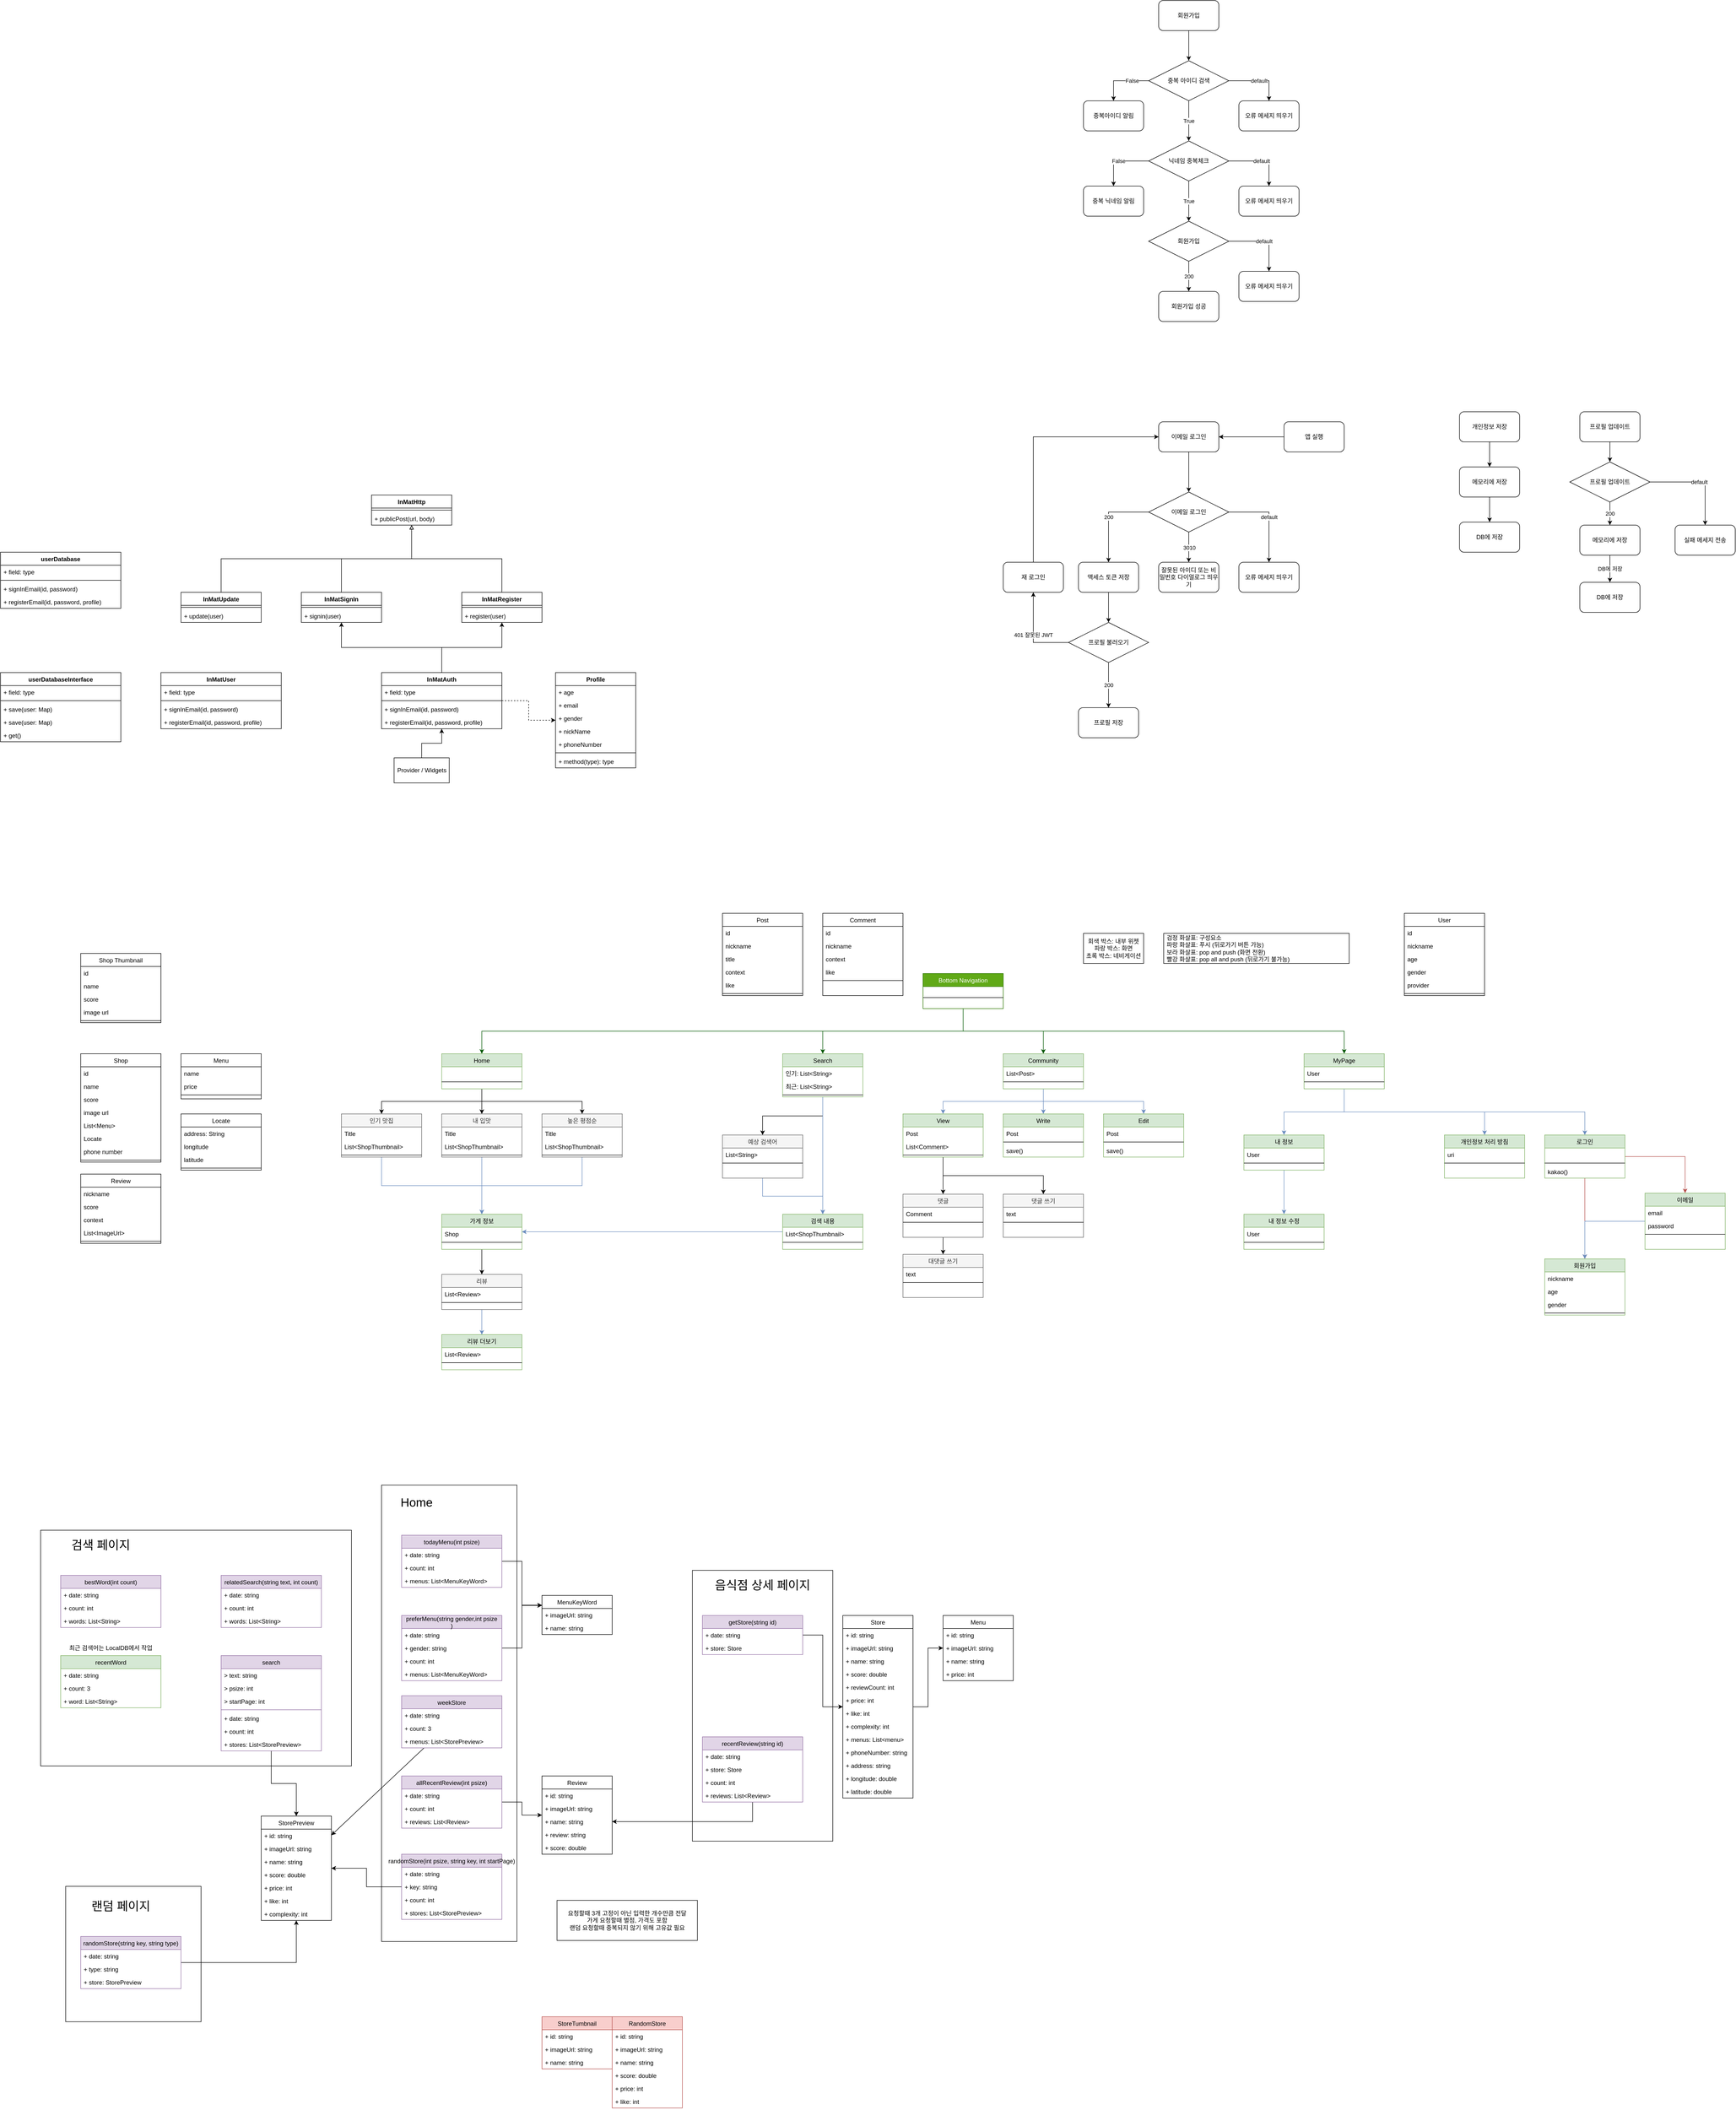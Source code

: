 <mxfile version="20.5.3" type="github">
  <diagram id="C5RBs43oDa-KdzZeNtuy" name="Page-1">
    <mxGraphModel dx="3155" dy="3174" grid="1" gridSize="10" guides="1" tooltips="1" connect="1" arrows="1" fold="1" page="1" pageScale="1" pageWidth="827" pageHeight="1169" math="0" shadow="0">
      <root>
        <mxCell id="WIyWlLk6GJQsqaUBKTNV-0" />
        <mxCell id="WIyWlLk6GJQsqaUBKTNV-1" parent="WIyWlLk6GJQsqaUBKTNV-0" />
        <mxCell id="2jENevwozuxpMB4MCUkR-156" value="" style="rounded=0;whiteSpace=wrap;html=1;fontSize=12;" parent="WIyWlLk6GJQsqaUBKTNV-1" vertex="1">
          <mxGeometry x="-220" y="1790" width="280" height="540" as="geometry" />
        </mxCell>
        <mxCell id="2jENevwozuxpMB4MCUkR-155" value="" style="rounded=0;whiteSpace=wrap;html=1;fontSize=12;" parent="WIyWlLk6GJQsqaUBKTNV-1" vertex="1">
          <mxGeometry x="-840" y="1620" width="270" height="910" as="geometry" />
        </mxCell>
        <mxCell id="2jENevwozuxpMB4MCUkR-154" value="" style="rounded=0;whiteSpace=wrap;html=1;fontSize=12;" parent="WIyWlLk6GJQsqaUBKTNV-1" vertex="1">
          <mxGeometry x="-1470" y="2420" width="270" height="270" as="geometry" />
        </mxCell>
        <mxCell id="2jENevwozuxpMB4MCUkR-153" value="" style="rounded=0;whiteSpace=wrap;html=1;fontSize=12;" parent="WIyWlLk6GJQsqaUBKTNV-1" vertex="1">
          <mxGeometry x="-1520" y="1710" width="620" height="470" as="geometry" />
        </mxCell>
        <mxCell id="91f9Jt3eOoVSnPO64EfC-25" style="edgeStyle=orthogonalEdgeStyle;rounded=0;orthogonalLoop=1;jettySize=auto;html=1;fillColor=#008a00;strokeColor=#005700;" parent="WIyWlLk6GJQsqaUBKTNV-1" source="91f9Jt3eOoVSnPO64EfC-0" target="91f9Jt3eOoVSnPO64EfC-9" edge="1">
          <mxGeometry relative="1" as="geometry" />
        </mxCell>
        <mxCell id="91f9Jt3eOoVSnPO64EfC-26" style="edgeStyle=orthogonalEdgeStyle;rounded=0;orthogonalLoop=1;jettySize=auto;html=1;fillColor=#008a00;strokeColor=#005700;exitX=0.5;exitY=1;exitDx=0;exitDy=0;" parent="WIyWlLk6GJQsqaUBKTNV-1" source="91f9Jt3eOoVSnPO64EfC-0" target="91f9Jt3eOoVSnPO64EfC-12" edge="1">
          <mxGeometry relative="1" as="geometry" />
        </mxCell>
        <mxCell id="91f9Jt3eOoVSnPO64EfC-27" style="edgeStyle=orthogonalEdgeStyle;rounded=0;orthogonalLoop=1;jettySize=auto;html=1;exitX=0.5;exitY=1;exitDx=0;exitDy=0;fillColor=#008a00;strokeColor=#005700;" parent="WIyWlLk6GJQsqaUBKTNV-1" source="91f9Jt3eOoVSnPO64EfC-0" target="91f9Jt3eOoVSnPO64EfC-18" edge="1">
          <mxGeometry relative="1" as="geometry" />
        </mxCell>
        <mxCell id="91f9Jt3eOoVSnPO64EfC-29" style="edgeStyle=orthogonalEdgeStyle;rounded=0;orthogonalLoop=1;jettySize=auto;html=1;exitX=0.5;exitY=1;exitDx=0;exitDy=0;fillColor=#008a00;strokeColor=#005700;" parent="WIyWlLk6GJQsqaUBKTNV-1" source="91f9Jt3eOoVSnPO64EfC-0" target="91f9Jt3eOoVSnPO64EfC-15" edge="1">
          <mxGeometry relative="1" as="geometry" />
        </mxCell>
        <mxCell id="91f9Jt3eOoVSnPO64EfC-0" value="Bottom Navigation" style="swimlane;fontStyle=0;align=center;verticalAlign=top;childLayout=stackLayout;horizontal=1;startSize=26;horizontalStack=0;resizeParent=1;resizeLast=0;collapsible=1;marginBottom=0;rounded=0;shadow=0;strokeWidth=1;fillColor=#60a917;strokeColor=#2D7600;fontColor=#ffffff;" parent="WIyWlLk6GJQsqaUBKTNV-1" vertex="1">
          <mxGeometry x="240" y="600" width="160" height="70" as="geometry">
            <mxRectangle x="340" y="380" width="170" height="26" as="alternateBounds" />
          </mxGeometry>
        </mxCell>
        <mxCell id="91f9Jt3eOoVSnPO64EfC-2" value="" style="line;html=1;strokeWidth=1;align=left;verticalAlign=middle;spacingTop=-1;spacingLeft=3;spacingRight=3;rotatable=0;labelPosition=right;points=[];portConstraint=eastwest;" parent="91f9Jt3eOoVSnPO64EfC-0" vertex="1">
          <mxGeometry y="26" width="160" height="44" as="geometry" />
        </mxCell>
        <mxCell id="91f9Jt3eOoVSnPO64EfC-131" style="edgeStyle=orthogonalEdgeStyle;rounded=0;orthogonalLoop=1;jettySize=auto;html=1;exitX=0.5;exitY=1;exitDx=0;exitDy=0;fillColor=#dae8fc;strokeColor=#6c8ebf;" parent="WIyWlLk6GJQsqaUBKTNV-1" source="91f9Jt3eOoVSnPO64EfC-9" target="91f9Jt3eOoVSnPO64EfC-128" edge="1">
          <mxGeometry relative="1" as="geometry" />
        </mxCell>
        <mxCell id="91f9Jt3eOoVSnPO64EfC-132" style="edgeStyle=orthogonalEdgeStyle;rounded=0;orthogonalLoop=1;jettySize=auto;html=1;fillColor=#dae8fc;strokeColor=#6c8ebf;" parent="WIyWlLk6GJQsqaUBKTNV-1" source="91f9Jt3eOoVSnPO64EfC-9" target="91f9Jt3eOoVSnPO64EfC-122" edge="1">
          <mxGeometry relative="1" as="geometry" />
        </mxCell>
        <mxCell id="91f9Jt3eOoVSnPO64EfC-133" style="edgeStyle=orthogonalEdgeStyle;rounded=0;orthogonalLoop=1;jettySize=auto;html=1;exitX=0.5;exitY=1;exitDx=0;exitDy=0;fillColor=#dae8fc;strokeColor=#6c8ebf;" parent="WIyWlLk6GJQsqaUBKTNV-1" source="91f9Jt3eOoVSnPO64EfC-9" target="91f9Jt3eOoVSnPO64EfC-125" edge="1">
          <mxGeometry relative="1" as="geometry" />
        </mxCell>
        <mxCell id="91f9Jt3eOoVSnPO64EfC-9" value="Community" style="swimlane;fontStyle=0;align=center;verticalAlign=top;childLayout=stackLayout;horizontal=1;startSize=26;horizontalStack=0;resizeParent=1;resizeLast=0;collapsible=1;marginBottom=0;rounded=0;shadow=0;strokeWidth=1;fillColor=#d5e8d4;strokeColor=#82b366;" parent="WIyWlLk6GJQsqaUBKTNV-1" vertex="1">
          <mxGeometry x="400" y="760" width="160" height="70" as="geometry">
            <mxRectangle x="340" y="380" width="170" height="26" as="alternateBounds" />
          </mxGeometry>
        </mxCell>
        <mxCell id="91f9Jt3eOoVSnPO64EfC-10" value="List&lt;Post&gt;" style="text;align=left;verticalAlign=top;spacingLeft=4;spacingRight=4;overflow=hidden;rotatable=0;points=[[0,0.5],[1,0.5]];portConstraint=eastwest;" parent="91f9Jt3eOoVSnPO64EfC-9" vertex="1">
          <mxGeometry y="26" width="160" height="26" as="geometry" />
        </mxCell>
        <mxCell id="91f9Jt3eOoVSnPO64EfC-11" value="" style="line;html=1;strokeWidth=1;align=left;verticalAlign=middle;spacingTop=-1;spacingLeft=3;spacingRight=3;rotatable=0;labelPosition=right;points=[];portConstraint=eastwest;" parent="91f9Jt3eOoVSnPO64EfC-9" vertex="1">
          <mxGeometry y="52" width="160" height="8" as="geometry" />
        </mxCell>
        <mxCell id="91f9Jt3eOoVSnPO64EfC-211" style="edgeStyle=orthogonalEdgeStyle;rounded=0;orthogonalLoop=1;jettySize=auto;html=1;" parent="WIyWlLk6GJQsqaUBKTNV-1" source="91f9Jt3eOoVSnPO64EfC-12" target="91f9Jt3eOoVSnPO64EfC-206" edge="1">
          <mxGeometry relative="1" as="geometry" />
        </mxCell>
        <mxCell id="91f9Jt3eOoVSnPO64EfC-224" style="edgeStyle=orthogonalEdgeStyle;rounded=0;orthogonalLoop=1;jettySize=auto;html=1;fillColor=#dae8fc;strokeColor=#6c8ebf;" parent="WIyWlLk6GJQsqaUBKTNV-1" source="91f9Jt3eOoVSnPO64EfC-12" target="91f9Jt3eOoVSnPO64EfC-213" edge="1">
          <mxGeometry relative="1" as="geometry" />
        </mxCell>
        <mxCell id="91f9Jt3eOoVSnPO64EfC-12" value="Search" style="swimlane;fontStyle=0;align=center;verticalAlign=top;childLayout=stackLayout;horizontal=1;startSize=26;horizontalStack=0;resizeParent=1;resizeLast=0;collapsible=1;marginBottom=0;rounded=0;shadow=0;strokeWidth=1;fillColor=#d5e8d4;strokeColor=#82b366;" parent="WIyWlLk6GJQsqaUBKTNV-1" vertex="1">
          <mxGeometry x="-40" y="760" width="160" height="86" as="geometry">
            <mxRectangle x="340" y="380" width="170" height="26" as="alternateBounds" />
          </mxGeometry>
        </mxCell>
        <mxCell id="91f9Jt3eOoVSnPO64EfC-13" value="인기: List&lt;String&gt;" style="text;align=left;verticalAlign=top;spacingLeft=4;spacingRight=4;overflow=hidden;rotatable=0;points=[[0,0.5],[1,0.5]];portConstraint=eastwest;" parent="91f9Jt3eOoVSnPO64EfC-12" vertex="1">
          <mxGeometry y="26" width="160" height="26" as="geometry" />
        </mxCell>
        <mxCell id="91f9Jt3eOoVSnPO64EfC-210" value="최근: List&lt;String&gt;" style="text;align=left;verticalAlign=top;spacingLeft=4;spacingRight=4;overflow=hidden;rotatable=0;points=[[0,0.5],[1,0.5]];portConstraint=eastwest;" parent="91f9Jt3eOoVSnPO64EfC-12" vertex="1">
          <mxGeometry y="52" width="160" height="26" as="geometry" />
        </mxCell>
        <mxCell id="91f9Jt3eOoVSnPO64EfC-14" value="" style="line;html=1;strokeWidth=1;align=left;verticalAlign=middle;spacingTop=-1;spacingLeft=3;spacingRight=3;rotatable=0;labelPosition=right;points=[];portConstraint=eastwest;" parent="91f9Jt3eOoVSnPO64EfC-12" vertex="1">
          <mxGeometry y="78" width="160" height="8" as="geometry" />
        </mxCell>
        <mxCell id="91f9Jt3eOoVSnPO64EfC-168" style="edgeStyle=orthogonalEdgeStyle;rounded=0;orthogonalLoop=1;jettySize=auto;html=1;fillColor=#dae8fc;strokeColor=#6c8ebf;" parent="WIyWlLk6GJQsqaUBKTNV-1" source="91f9Jt3eOoVSnPO64EfC-15" target="91f9Jt3eOoVSnPO64EfC-162" edge="1">
          <mxGeometry relative="1" as="geometry" />
        </mxCell>
        <mxCell id="91f9Jt3eOoVSnPO64EfC-177" style="edgeStyle=orthogonalEdgeStyle;rounded=0;orthogonalLoop=1;jettySize=auto;html=1;fillColor=#dae8fc;strokeColor=#6c8ebf;exitX=0.5;exitY=1;exitDx=0;exitDy=0;" parent="WIyWlLk6GJQsqaUBKTNV-1" source="91f9Jt3eOoVSnPO64EfC-15" target="91f9Jt3eOoVSnPO64EfC-170" edge="1">
          <mxGeometry relative="1" as="geometry" />
        </mxCell>
        <mxCell id="91f9Jt3eOoVSnPO64EfC-178" style="edgeStyle=orthogonalEdgeStyle;rounded=0;orthogonalLoop=1;jettySize=auto;html=1;fillColor=#dae8fc;strokeColor=#6c8ebf;exitX=0.5;exitY=1;exitDx=0;exitDy=0;" parent="WIyWlLk6GJQsqaUBKTNV-1" source="91f9Jt3eOoVSnPO64EfC-15" target="91f9Jt3eOoVSnPO64EfC-174" edge="1">
          <mxGeometry relative="1" as="geometry" />
        </mxCell>
        <mxCell id="91f9Jt3eOoVSnPO64EfC-15" value="MyPage" style="swimlane;fontStyle=0;align=center;verticalAlign=top;childLayout=stackLayout;horizontal=1;startSize=26;horizontalStack=0;resizeParent=1;resizeLast=0;collapsible=1;marginBottom=0;rounded=0;shadow=0;strokeWidth=1;fillColor=#d5e8d4;strokeColor=#82b366;" parent="WIyWlLk6GJQsqaUBKTNV-1" vertex="1">
          <mxGeometry x="1000" y="760" width="160" height="70" as="geometry">
            <mxRectangle x="340" y="380" width="170" height="26" as="alternateBounds" />
          </mxGeometry>
        </mxCell>
        <mxCell id="91f9Jt3eOoVSnPO64EfC-16" value="User" style="text;align=left;verticalAlign=top;spacingLeft=4;spacingRight=4;overflow=hidden;rotatable=0;points=[[0,0.5],[1,0.5]];portConstraint=eastwest;" parent="91f9Jt3eOoVSnPO64EfC-15" vertex="1">
          <mxGeometry y="26" width="160" height="26" as="geometry" />
        </mxCell>
        <mxCell id="91f9Jt3eOoVSnPO64EfC-17" value="" style="line;html=1;strokeWidth=1;align=left;verticalAlign=middle;spacingTop=-1;spacingLeft=3;spacingRight=3;rotatable=0;labelPosition=right;points=[];portConstraint=eastwest;" parent="91f9Jt3eOoVSnPO64EfC-15" vertex="1">
          <mxGeometry y="52" width="160" height="8" as="geometry" />
        </mxCell>
        <mxCell id="91f9Jt3eOoVSnPO64EfC-52" style="edgeStyle=orthogonalEdgeStyle;rounded=0;orthogonalLoop=1;jettySize=auto;html=1;exitX=0.5;exitY=1;exitDx=0;exitDy=0;" parent="WIyWlLk6GJQsqaUBKTNV-1" source="91f9Jt3eOoVSnPO64EfC-18" target="91f9Jt3eOoVSnPO64EfC-40" edge="1">
          <mxGeometry relative="1" as="geometry" />
        </mxCell>
        <mxCell id="91f9Jt3eOoVSnPO64EfC-53" style="edgeStyle=orthogonalEdgeStyle;rounded=0;orthogonalLoop=1;jettySize=auto;html=1;" parent="WIyWlLk6GJQsqaUBKTNV-1" source="91f9Jt3eOoVSnPO64EfC-18" target="91f9Jt3eOoVSnPO64EfC-44" edge="1">
          <mxGeometry relative="1" as="geometry" />
        </mxCell>
        <mxCell id="91f9Jt3eOoVSnPO64EfC-54" style="edgeStyle=orthogonalEdgeStyle;rounded=0;orthogonalLoop=1;jettySize=auto;html=1;exitX=0.5;exitY=1;exitDx=0;exitDy=0;" parent="WIyWlLk6GJQsqaUBKTNV-1" source="91f9Jt3eOoVSnPO64EfC-18" target="91f9Jt3eOoVSnPO64EfC-48" edge="1">
          <mxGeometry relative="1" as="geometry" />
        </mxCell>
        <mxCell id="91f9Jt3eOoVSnPO64EfC-18" value="Home" style="swimlane;fontStyle=0;align=center;verticalAlign=top;childLayout=stackLayout;horizontal=1;startSize=26;horizontalStack=0;resizeParent=1;resizeLast=0;collapsible=1;marginBottom=0;rounded=0;shadow=0;strokeWidth=1;fillColor=#d5e8d4;strokeColor=#82b366;" parent="WIyWlLk6GJQsqaUBKTNV-1" vertex="1">
          <mxGeometry x="-720" y="760" width="160" height="70" as="geometry">
            <mxRectangle x="340" y="380" width="170" height="26" as="alternateBounds" />
          </mxGeometry>
        </mxCell>
        <mxCell id="91f9Jt3eOoVSnPO64EfC-19" value=" " style="text;align=left;verticalAlign=top;spacingLeft=4;spacingRight=4;overflow=hidden;rotatable=0;points=[[0,0.5],[1,0.5]];portConstraint=eastwest;" parent="91f9Jt3eOoVSnPO64EfC-18" vertex="1">
          <mxGeometry y="26" width="160" height="26" as="geometry" />
        </mxCell>
        <mxCell id="91f9Jt3eOoVSnPO64EfC-20" value="" style="line;html=1;strokeWidth=1;align=left;verticalAlign=middle;spacingTop=-1;spacingLeft=3;spacingRight=3;rotatable=0;labelPosition=right;points=[];portConstraint=eastwest;" parent="91f9Jt3eOoVSnPO64EfC-18" vertex="1">
          <mxGeometry y="52" width="160" height="8" as="geometry" />
        </mxCell>
        <mxCell id="91f9Jt3eOoVSnPO64EfC-32" value="회색 박스: 내부 위젯&lt;br&gt;파랑 박스: 화면&lt;br&gt;초록 박스: 네비게이션" style="rounded=0;whiteSpace=wrap;html=1;" parent="WIyWlLk6GJQsqaUBKTNV-1" vertex="1">
          <mxGeometry x="560" y="520" width="120" height="60" as="geometry" />
        </mxCell>
        <mxCell id="91f9Jt3eOoVSnPO64EfC-33" value="검정 화살표: 구성요소&lt;br&gt;파랑 화살표: 푸시 (뒤로가기 버튼 가능)&lt;br&gt;보라&amp;nbsp;화살표: pop and push (화면 전환)&lt;br&gt;빨강 화살표: pop all and push (뒤로가기 불가능)" style="rounded=0;whiteSpace=wrap;html=1;align=left;spacing=6;" parent="WIyWlLk6GJQsqaUBKTNV-1" vertex="1">
          <mxGeometry x="720" y="520" width="370" height="60" as="geometry" />
        </mxCell>
        <mxCell id="91f9Jt3eOoVSnPO64EfC-34" value="Shop Thumbnail" style="swimlane;fontStyle=0;align=center;verticalAlign=top;childLayout=stackLayout;horizontal=1;startSize=26;horizontalStack=0;resizeParent=1;resizeLast=0;collapsible=1;marginBottom=0;rounded=0;shadow=0;strokeWidth=1;" parent="WIyWlLk6GJQsqaUBKTNV-1" vertex="1">
          <mxGeometry x="-1440" y="560" width="160" height="138" as="geometry">
            <mxRectangle x="340" y="380" width="170" height="26" as="alternateBounds" />
          </mxGeometry>
        </mxCell>
        <mxCell id="91f9Jt3eOoVSnPO64EfC-35" value="id" style="text;align=left;verticalAlign=top;spacingLeft=4;spacingRight=4;overflow=hidden;rotatable=0;points=[[0,0.5],[1,0.5]];portConstraint=eastwest;" parent="91f9Jt3eOoVSnPO64EfC-34" vertex="1">
          <mxGeometry y="26" width="160" height="26" as="geometry" />
        </mxCell>
        <mxCell id="91f9Jt3eOoVSnPO64EfC-37" value="name" style="text;align=left;verticalAlign=top;spacingLeft=4;spacingRight=4;overflow=hidden;rotatable=0;points=[[0,0.5],[1,0.5]];portConstraint=eastwest;" parent="91f9Jt3eOoVSnPO64EfC-34" vertex="1">
          <mxGeometry y="52" width="160" height="26" as="geometry" />
        </mxCell>
        <mxCell id="91f9Jt3eOoVSnPO64EfC-38" value="score" style="text;align=left;verticalAlign=top;spacingLeft=4;spacingRight=4;overflow=hidden;rotatable=0;points=[[0,0.5],[1,0.5]];portConstraint=eastwest;" parent="91f9Jt3eOoVSnPO64EfC-34" vertex="1">
          <mxGeometry y="78" width="160" height="26" as="geometry" />
        </mxCell>
        <mxCell id="91f9Jt3eOoVSnPO64EfC-39" value="image url" style="text;align=left;verticalAlign=top;spacingLeft=4;spacingRight=4;overflow=hidden;rotatable=0;points=[[0,0.5],[1,0.5]];portConstraint=eastwest;" parent="91f9Jt3eOoVSnPO64EfC-34" vertex="1">
          <mxGeometry y="104" width="160" height="26" as="geometry" />
        </mxCell>
        <mxCell id="91f9Jt3eOoVSnPO64EfC-36" value="" style="line;html=1;strokeWidth=1;align=left;verticalAlign=middle;spacingTop=-1;spacingLeft=3;spacingRight=3;rotatable=0;labelPosition=right;points=[];portConstraint=eastwest;" parent="91f9Jt3eOoVSnPO64EfC-34" vertex="1">
          <mxGeometry y="130" width="160" height="8" as="geometry" />
        </mxCell>
        <mxCell id="91f9Jt3eOoVSnPO64EfC-70" style="edgeStyle=orthogonalEdgeStyle;rounded=0;orthogonalLoop=1;jettySize=auto;html=1;exitX=0.5;exitY=1;exitDx=0;exitDy=0;fillColor=#dae8fc;strokeColor=#6c8ebf;" parent="WIyWlLk6GJQsqaUBKTNV-1" source="91f9Jt3eOoVSnPO64EfC-40" target="91f9Jt3eOoVSnPO64EfC-67" edge="1">
          <mxGeometry relative="1" as="geometry" />
        </mxCell>
        <mxCell id="91f9Jt3eOoVSnPO64EfC-40" value="인기 맛집" style="swimlane;fontStyle=0;align=center;verticalAlign=top;childLayout=stackLayout;horizontal=1;startSize=26;horizontalStack=0;resizeParent=1;resizeLast=0;collapsible=1;marginBottom=0;rounded=0;shadow=0;strokeWidth=1;fillColor=#f5f5f5;fontColor=#333333;strokeColor=#666666;" parent="WIyWlLk6GJQsqaUBKTNV-1" vertex="1">
          <mxGeometry x="-920" y="880" width="160" height="86" as="geometry">
            <mxRectangle x="340" y="380" width="170" height="26" as="alternateBounds" />
          </mxGeometry>
        </mxCell>
        <mxCell id="91f9Jt3eOoVSnPO64EfC-41" value="Title" style="text;align=left;verticalAlign=top;spacingLeft=4;spacingRight=4;overflow=hidden;rotatable=0;points=[[0,0.5],[1,0.5]];portConstraint=eastwest;" parent="91f9Jt3eOoVSnPO64EfC-40" vertex="1">
          <mxGeometry y="26" width="160" height="26" as="geometry" />
        </mxCell>
        <mxCell id="91f9Jt3eOoVSnPO64EfC-43" value="List&lt;ShopThumbnail&gt;" style="text;align=left;verticalAlign=top;spacingLeft=4;spacingRight=4;overflow=hidden;rotatable=0;points=[[0,0.5],[1,0.5]];portConstraint=eastwest;" parent="91f9Jt3eOoVSnPO64EfC-40" vertex="1">
          <mxGeometry y="52" width="160" height="26" as="geometry" />
        </mxCell>
        <mxCell id="91f9Jt3eOoVSnPO64EfC-42" value="" style="line;html=1;strokeWidth=1;align=left;verticalAlign=middle;spacingTop=-1;spacingLeft=3;spacingRight=3;rotatable=0;labelPosition=right;points=[];portConstraint=eastwest;" parent="91f9Jt3eOoVSnPO64EfC-40" vertex="1">
          <mxGeometry y="78" width="160" height="8" as="geometry" />
        </mxCell>
        <mxCell id="91f9Jt3eOoVSnPO64EfC-71" style="edgeStyle=orthogonalEdgeStyle;rounded=0;orthogonalLoop=1;jettySize=auto;html=1;fillColor=#dae8fc;strokeColor=#6c8ebf;" parent="WIyWlLk6GJQsqaUBKTNV-1" source="91f9Jt3eOoVSnPO64EfC-44" target="91f9Jt3eOoVSnPO64EfC-67" edge="1">
          <mxGeometry relative="1" as="geometry" />
        </mxCell>
        <mxCell id="91f9Jt3eOoVSnPO64EfC-44" value="내 입맛" style="swimlane;fontStyle=0;align=center;verticalAlign=top;childLayout=stackLayout;horizontal=1;startSize=26;horizontalStack=0;resizeParent=1;resizeLast=0;collapsible=1;marginBottom=0;rounded=0;shadow=0;strokeWidth=1;fillColor=#f5f5f5;fontColor=#333333;strokeColor=#666666;" parent="WIyWlLk6GJQsqaUBKTNV-1" vertex="1">
          <mxGeometry x="-720" y="880" width="160" height="86" as="geometry">
            <mxRectangle x="340" y="380" width="170" height="26" as="alternateBounds" />
          </mxGeometry>
        </mxCell>
        <mxCell id="91f9Jt3eOoVSnPO64EfC-45" value="Title" style="text;align=left;verticalAlign=top;spacingLeft=4;spacingRight=4;overflow=hidden;rotatable=0;points=[[0,0.5],[1,0.5]];portConstraint=eastwest;" parent="91f9Jt3eOoVSnPO64EfC-44" vertex="1">
          <mxGeometry y="26" width="160" height="26" as="geometry" />
        </mxCell>
        <mxCell id="91f9Jt3eOoVSnPO64EfC-46" value="List&lt;ShopThumbnail&gt;" style="text;align=left;verticalAlign=top;spacingLeft=4;spacingRight=4;overflow=hidden;rotatable=0;points=[[0,0.5],[1,0.5]];portConstraint=eastwest;" parent="91f9Jt3eOoVSnPO64EfC-44" vertex="1">
          <mxGeometry y="52" width="160" height="26" as="geometry" />
        </mxCell>
        <mxCell id="91f9Jt3eOoVSnPO64EfC-47" value="" style="line;html=1;strokeWidth=1;align=left;verticalAlign=middle;spacingTop=-1;spacingLeft=3;spacingRight=3;rotatable=0;labelPosition=right;points=[];portConstraint=eastwest;" parent="91f9Jt3eOoVSnPO64EfC-44" vertex="1">
          <mxGeometry y="78" width="160" height="8" as="geometry" />
        </mxCell>
        <mxCell id="91f9Jt3eOoVSnPO64EfC-72" style="edgeStyle=orthogonalEdgeStyle;rounded=0;orthogonalLoop=1;jettySize=auto;html=1;exitX=0.5;exitY=1;exitDx=0;exitDy=0;fillColor=#dae8fc;strokeColor=#6c8ebf;" parent="WIyWlLk6GJQsqaUBKTNV-1" source="91f9Jt3eOoVSnPO64EfC-48" target="91f9Jt3eOoVSnPO64EfC-67" edge="1">
          <mxGeometry relative="1" as="geometry" />
        </mxCell>
        <mxCell id="91f9Jt3eOoVSnPO64EfC-48" value="높은 평점순" style="swimlane;fontStyle=0;align=center;verticalAlign=top;childLayout=stackLayout;horizontal=1;startSize=26;horizontalStack=0;resizeParent=1;resizeLast=0;collapsible=1;marginBottom=0;rounded=0;shadow=0;strokeWidth=1;fillColor=#f5f5f5;fontColor=#333333;strokeColor=#666666;" parent="WIyWlLk6GJQsqaUBKTNV-1" vertex="1">
          <mxGeometry x="-520" y="880" width="160" height="86" as="geometry">
            <mxRectangle x="340" y="380" width="170" height="26" as="alternateBounds" />
          </mxGeometry>
        </mxCell>
        <mxCell id="91f9Jt3eOoVSnPO64EfC-49" value="Title" style="text;align=left;verticalAlign=top;spacingLeft=4;spacingRight=4;overflow=hidden;rotatable=0;points=[[0,0.5],[1,0.5]];portConstraint=eastwest;" parent="91f9Jt3eOoVSnPO64EfC-48" vertex="1">
          <mxGeometry y="26" width="160" height="26" as="geometry" />
        </mxCell>
        <mxCell id="91f9Jt3eOoVSnPO64EfC-50" value="List&lt;ShopThumbnail&gt;" style="text;align=left;verticalAlign=top;spacingLeft=4;spacingRight=4;overflow=hidden;rotatable=0;points=[[0,0.5],[1,0.5]];portConstraint=eastwest;" parent="91f9Jt3eOoVSnPO64EfC-48" vertex="1">
          <mxGeometry y="52" width="160" height="26" as="geometry" />
        </mxCell>
        <mxCell id="91f9Jt3eOoVSnPO64EfC-51" value="" style="line;html=1;strokeWidth=1;align=left;verticalAlign=middle;spacingTop=-1;spacingLeft=3;spacingRight=3;rotatable=0;labelPosition=right;points=[];portConstraint=eastwest;" parent="91f9Jt3eOoVSnPO64EfC-48" vertex="1">
          <mxGeometry y="78" width="160" height="8" as="geometry" />
        </mxCell>
        <mxCell id="91f9Jt3eOoVSnPO64EfC-59" value="Post" style="swimlane;fontStyle=0;align=center;verticalAlign=top;childLayout=stackLayout;horizontal=1;startSize=26;horizontalStack=0;resizeParent=1;resizeLast=0;collapsible=1;marginBottom=0;rounded=0;shadow=0;strokeWidth=1;" parent="WIyWlLk6GJQsqaUBKTNV-1" vertex="1">
          <mxGeometry x="-160" y="480" width="160" height="164" as="geometry">
            <mxRectangle x="340" y="380" width="170" height="26" as="alternateBounds" />
          </mxGeometry>
        </mxCell>
        <mxCell id="91f9Jt3eOoVSnPO64EfC-60" value="id" style="text;align=left;verticalAlign=top;spacingLeft=4;spacingRight=4;overflow=hidden;rotatable=0;points=[[0,0.5],[1,0.5]];portConstraint=eastwest;" parent="91f9Jt3eOoVSnPO64EfC-59" vertex="1">
          <mxGeometry y="26" width="160" height="26" as="geometry" />
        </mxCell>
        <mxCell id="91f9Jt3eOoVSnPO64EfC-61" value="nickname" style="text;align=left;verticalAlign=top;spacingLeft=4;spacingRight=4;overflow=hidden;rotatable=0;points=[[0,0.5],[1,0.5]];portConstraint=eastwest;" parent="91f9Jt3eOoVSnPO64EfC-59" vertex="1">
          <mxGeometry y="52" width="160" height="26" as="geometry" />
        </mxCell>
        <mxCell id="91f9Jt3eOoVSnPO64EfC-62" value="title" style="text;align=left;verticalAlign=top;spacingLeft=4;spacingRight=4;overflow=hidden;rotatable=0;points=[[0,0.5],[1,0.5]];portConstraint=eastwest;" parent="91f9Jt3eOoVSnPO64EfC-59" vertex="1">
          <mxGeometry y="78" width="160" height="26" as="geometry" />
        </mxCell>
        <mxCell id="91f9Jt3eOoVSnPO64EfC-63" value="context" style="text;align=left;verticalAlign=top;spacingLeft=4;spacingRight=4;overflow=hidden;rotatable=0;points=[[0,0.5],[1,0.5]];portConstraint=eastwest;" parent="91f9Jt3eOoVSnPO64EfC-59" vertex="1">
          <mxGeometry y="104" width="160" height="26" as="geometry" />
        </mxCell>
        <mxCell id="91f9Jt3eOoVSnPO64EfC-65" value="like" style="text;align=left;verticalAlign=top;spacingLeft=4;spacingRight=4;overflow=hidden;rotatable=0;points=[[0,0.5],[1,0.5]];portConstraint=eastwest;" parent="91f9Jt3eOoVSnPO64EfC-59" vertex="1">
          <mxGeometry y="130" width="160" height="26" as="geometry" />
        </mxCell>
        <mxCell id="91f9Jt3eOoVSnPO64EfC-64" value="" style="line;html=1;strokeWidth=1;align=left;verticalAlign=middle;spacingTop=-1;spacingLeft=3;spacingRight=3;rotatable=0;labelPosition=right;points=[];portConstraint=eastwest;" parent="91f9Jt3eOoVSnPO64EfC-59" vertex="1">
          <mxGeometry y="156" width="160" height="8" as="geometry" />
        </mxCell>
        <mxCell id="91f9Jt3eOoVSnPO64EfC-121" style="edgeStyle=orthogonalEdgeStyle;rounded=0;orthogonalLoop=1;jettySize=auto;html=1;" parent="WIyWlLk6GJQsqaUBKTNV-1" source="91f9Jt3eOoVSnPO64EfC-67" target="91f9Jt3eOoVSnPO64EfC-117" edge="1">
          <mxGeometry relative="1" as="geometry" />
        </mxCell>
        <mxCell id="91f9Jt3eOoVSnPO64EfC-67" value="가게 정보" style="swimlane;fontStyle=0;align=center;verticalAlign=top;childLayout=stackLayout;horizontal=1;startSize=26;horizontalStack=0;resizeParent=1;resizeLast=0;collapsible=1;marginBottom=0;rounded=0;shadow=0;strokeWidth=1;fillColor=#d5e8d4;strokeColor=#82b366;" parent="WIyWlLk6GJQsqaUBKTNV-1" vertex="1">
          <mxGeometry x="-720" y="1080" width="160" height="70" as="geometry">
            <mxRectangle x="340" y="380" width="170" height="26" as="alternateBounds" />
          </mxGeometry>
        </mxCell>
        <mxCell id="91f9Jt3eOoVSnPO64EfC-68" value="Shop" style="text;align=left;verticalAlign=top;spacingLeft=4;spacingRight=4;overflow=hidden;rotatable=0;points=[[0,0.5],[1,0.5]];portConstraint=eastwest;" parent="91f9Jt3eOoVSnPO64EfC-67" vertex="1">
          <mxGeometry y="26" width="160" height="26" as="geometry" />
        </mxCell>
        <mxCell id="91f9Jt3eOoVSnPO64EfC-69" value="" style="line;html=1;strokeWidth=1;align=left;verticalAlign=middle;spacingTop=-1;spacingLeft=3;spacingRight=3;rotatable=0;labelPosition=right;points=[];portConstraint=eastwest;" parent="91f9Jt3eOoVSnPO64EfC-67" vertex="1">
          <mxGeometry y="52" width="160" height="8" as="geometry" />
        </mxCell>
        <mxCell id="91f9Jt3eOoVSnPO64EfC-74" value="Shop" style="swimlane;fontStyle=0;align=center;verticalAlign=top;childLayout=stackLayout;horizontal=1;startSize=26;horizontalStack=0;resizeParent=1;resizeLast=0;collapsible=1;marginBottom=0;rounded=0;shadow=0;strokeWidth=1;" parent="WIyWlLk6GJQsqaUBKTNV-1" vertex="1">
          <mxGeometry x="-1440" y="760" width="160" height="216" as="geometry">
            <mxRectangle x="340" y="380" width="170" height="26" as="alternateBounds" />
          </mxGeometry>
        </mxCell>
        <mxCell id="91f9Jt3eOoVSnPO64EfC-75" value="id" style="text;align=left;verticalAlign=top;spacingLeft=4;spacingRight=4;overflow=hidden;rotatable=0;points=[[0,0.5],[1,0.5]];portConstraint=eastwest;" parent="91f9Jt3eOoVSnPO64EfC-74" vertex="1">
          <mxGeometry y="26" width="160" height="26" as="geometry" />
        </mxCell>
        <mxCell id="91f9Jt3eOoVSnPO64EfC-76" value="name" style="text;align=left;verticalAlign=top;spacingLeft=4;spacingRight=4;overflow=hidden;rotatable=0;points=[[0,0.5],[1,0.5]];portConstraint=eastwest;" parent="91f9Jt3eOoVSnPO64EfC-74" vertex="1">
          <mxGeometry y="52" width="160" height="26" as="geometry" />
        </mxCell>
        <mxCell id="91f9Jt3eOoVSnPO64EfC-77" value="score" style="text;align=left;verticalAlign=top;spacingLeft=4;spacingRight=4;overflow=hidden;rotatable=0;points=[[0,0.5],[1,0.5]];portConstraint=eastwest;" parent="91f9Jt3eOoVSnPO64EfC-74" vertex="1">
          <mxGeometry y="78" width="160" height="26" as="geometry" />
        </mxCell>
        <mxCell id="91f9Jt3eOoVSnPO64EfC-78" value="image url" style="text;align=left;verticalAlign=top;spacingLeft=4;spacingRight=4;overflow=hidden;rotatable=0;points=[[0,0.5],[1,0.5]];portConstraint=eastwest;" parent="91f9Jt3eOoVSnPO64EfC-74" vertex="1">
          <mxGeometry y="104" width="160" height="26" as="geometry" />
        </mxCell>
        <mxCell id="91f9Jt3eOoVSnPO64EfC-80" value="List&lt;Menu&gt;" style="text;align=left;verticalAlign=top;spacingLeft=4;spacingRight=4;overflow=hidden;rotatable=0;points=[[0,0.5],[1,0.5]];portConstraint=eastwest;" parent="91f9Jt3eOoVSnPO64EfC-74" vertex="1">
          <mxGeometry y="130" width="160" height="26" as="geometry" />
        </mxCell>
        <mxCell id="91f9Jt3eOoVSnPO64EfC-87" value="Locate" style="text;align=left;verticalAlign=top;spacingLeft=4;spacingRight=4;overflow=hidden;rotatable=0;points=[[0,0.5],[1,0.5]];portConstraint=eastwest;" parent="91f9Jt3eOoVSnPO64EfC-74" vertex="1">
          <mxGeometry y="156" width="160" height="26" as="geometry" />
        </mxCell>
        <mxCell id="91f9Jt3eOoVSnPO64EfC-96" value="phone number" style="text;align=left;verticalAlign=top;spacingLeft=4;spacingRight=4;overflow=hidden;rotatable=0;points=[[0,0.5],[1,0.5]];portConstraint=eastwest;" parent="91f9Jt3eOoVSnPO64EfC-74" vertex="1">
          <mxGeometry y="182" width="160" height="26" as="geometry" />
        </mxCell>
        <mxCell id="91f9Jt3eOoVSnPO64EfC-79" value="" style="line;html=1;strokeWidth=1;align=left;verticalAlign=middle;spacingTop=-1;spacingLeft=3;spacingRight=3;rotatable=0;labelPosition=right;points=[];portConstraint=eastwest;" parent="91f9Jt3eOoVSnPO64EfC-74" vertex="1">
          <mxGeometry y="208" width="160" height="8" as="geometry" />
        </mxCell>
        <mxCell id="91f9Jt3eOoVSnPO64EfC-81" value="Menu" style="swimlane;fontStyle=0;align=center;verticalAlign=top;childLayout=stackLayout;horizontal=1;startSize=26;horizontalStack=0;resizeParent=1;resizeLast=0;collapsible=1;marginBottom=0;rounded=0;shadow=0;strokeWidth=1;" parent="WIyWlLk6GJQsqaUBKTNV-1" vertex="1">
          <mxGeometry x="-1240" y="760" width="160" height="90" as="geometry">
            <mxRectangle x="340" y="380" width="170" height="26" as="alternateBounds" />
          </mxGeometry>
        </mxCell>
        <mxCell id="91f9Jt3eOoVSnPO64EfC-82" value="name" style="text;align=left;verticalAlign=top;spacingLeft=4;spacingRight=4;overflow=hidden;rotatable=0;points=[[0,0.5],[1,0.5]];portConstraint=eastwest;" parent="91f9Jt3eOoVSnPO64EfC-81" vertex="1">
          <mxGeometry y="26" width="160" height="26" as="geometry" />
        </mxCell>
        <mxCell id="91f9Jt3eOoVSnPO64EfC-83" value="price" style="text;align=left;verticalAlign=top;spacingLeft=4;spacingRight=4;overflow=hidden;rotatable=0;points=[[0,0.5],[1,0.5]];portConstraint=eastwest;" parent="91f9Jt3eOoVSnPO64EfC-81" vertex="1">
          <mxGeometry y="52" width="160" height="26" as="geometry" />
        </mxCell>
        <mxCell id="91f9Jt3eOoVSnPO64EfC-86" value="" style="line;html=1;strokeWidth=1;align=left;verticalAlign=middle;spacingTop=-1;spacingLeft=3;spacingRight=3;rotatable=0;labelPosition=right;points=[];portConstraint=eastwest;" parent="91f9Jt3eOoVSnPO64EfC-81" vertex="1">
          <mxGeometry y="78" width="160" height="8" as="geometry" />
        </mxCell>
        <mxCell id="91f9Jt3eOoVSnPO64EfC-106" value="Review" style="swimlane;fontStyle=0;align=center;verticalAlign=top;childLayout=stackLayout;horizontal=1;startSize=26;horizontalStack=0;resizeParent=1;resizeLast=0;collapsible=1;marginBottom=0;rounded=0;shadow=0;strokeWidth=1;" parent="WIyWlLk6GJQsqaUBKTNV-1" vertex="1">
          <mxGeometry x="-1440" y="1000" width="160" height="138" as="geometry">
            <mxRectangle x="340" y="380" width="170" height="26" as="alternateBounds" />
          </mxGeometry>
        </mxCell>
        <mxCell id="91f9Jt3eOoVSnPO64EfC-107" value="nickname" style="text;align=left;verticalAlign=top;spacingLeft=4;spacingRight=4;overflow=hidden;rotatable=0;points=[[0,0.5],[1,0.5]];portConstraint=eastwest;" parent="91f9Jt3eOoVSnPO64EfC-106" vertex="1">
          <mxGeometry y="26" width="160" height="26" as="geometry" />
        </mxCell>
        <mxCell id="91f9Jt3eOoVSnPO64EfC-108" value="score" style="text;align=left;verticalAlign=top;spacingLeft=4;spacingRight=4;overflow=hidden;rotatable=0;points=[[0,0.5],[1,0.5]];portConstraint=eastwest;" parent="91f9Jt3eOoVSnPO64EfC-106" vertex="1">
          <mxGeometry y="52" width="160" height="26" as="geometry" />
        </mxCell>
        <mxCell id="91f9Jt3eOoVSnPO64EfC-110" value="context" style="text;align=left;verticalAlign=top;spacingLeft=4;spacingRight=4;overflow=hidden;rotatable=0;points=[[0,0.5],[1,0.5]];portConstraint=eastwest;" parent="91f9Jt3eOoVSnPO64EfC-106" vertex="1">
          <mxGeometry y="78" width="160" height="26" as="geometry" />
        </mxCell>
        <mxCell id="91f9Jt3eOoVSnPO64EfC-111" value="List&lt;ImageUrl&gt;" style="text;align=left;verticalAlign=top;spacingLeft=4;spacingRight=4;overflow=hidden;rotatable=0;points=[[0,0.5],[1,0.5]];portConstraint=eastwest;" parent="91f9Jt3eOoVSnPO64EfC-106" vertex="1">
          <mxGeometry y="104" width="160" height="26" as="geometry" />
        </mxCell>
        <mxCell id="91f9Jt3eOoVSnPO64EfC-109" value="" style="line;html=1;strokeWidth=1;align=left;verticalAlign=middle;spacingTop=-1;spacingLeft=3;spacingRight=3;rotatable=0;labelPosition=right;points=[];portConstraint=eastwest;" parent="91f9Jt3eOoVSnPO64EfC-106" vertex="1">
          <mxGeometry y="130" width="160" height="8" as="geometry" />
        </mxCell>
        <mxCell id="91f9Jt3eOoVSnPO64EfC-112" value="Locate" style="swimlane;fontStyle=0;align=center;verticalAlign=top;childLayout=stackLayout;horizontal=1;startSize=26;horizontalStack=0;resizeParent=1;resizeLast=0;collapsible=1;marginBottom=0;rounded=0;shadow=0;strokeWidth=1;" parent="WIyWlLk6GJQsqaUBKTNV-1" vertex="1">
          <mxGeometry x="-1240" y="880" width="160" height="112" as="geometry">
            <mxRectangle x="340" y="380" width="170" height="26" as="alternateBounds" />
          </mxGeometry>
        </mxCell>
        <mxCell id="91f9Jt3eOoVSnPO64EfC-113" value="address: String" style="text;align=left;verticalAlign=top;spacingLeft=4;spacingRight=4;overflow=hidden;rotatable=0;points=[[0,0.5],[1,0.5]];portConstraint=eastwest;" parent="91f9Jt3eOoVSnPO64EfC-112" vertex="1">
          <mxGeometry y="26" width="160" height="26" as="geometry" />
        </mxCell>
        <mxCell id="91f9Jt3eOoVSnPO64EfC-116" value="longitude" style="text;align=left;verticalAlign=top;spacingLeft=4;spacingRight=4;overflow=hidden;rotatable=0;points=[[0,0.5],[1,0.5]];portConstraint=eastwest;" parent="91f9Jt3eOoVSnPO64EfC-112" vertex="1">
          <mxGeometry y="52" width="160" height="26" as="geometry" />
        </mxCell>
        <mxCell id="91f9Jt3eOoVSnPO64EfC-114" value="latitude" style="text;align=left;verticalAlign=top;spacingLeft=4;spacingRight=4;overflow=hidden;rotatable=0;points=[[0,0.5],[1,0.5]];portConstraint=eastwest;" parent="91f9Jt3eOoVSnPO64EfC-112" vertex="1">
          <mxGeometry y="78" width="160" height="26" as="geometry" />
        </mxCell>
        <mxCell id="91f9Jt3eOoVSnPO64EfC-115" value="" style="line;html=1;strokeWidth=1;align=left;verticalAlign=middle;spacingTop=-1;spacingLeft=3;spacingRight=3;rotatable=0;labelPosition=right;points=[];portConstraint=eastwest;" parent="91f9Jt3eOoVSnPO64EfC-112" vertex="1">
          <mxGeometry y="104" width="160" height="8" as="geometry" />
        </mxCell>
        <mxCell id="91f9Jt3eOoVSnPO64EfC-222" style="edgeStyle=orthogonalEdgeStyle;rounded=0;orthogonalLoop=1;jettySize=auto;html=1;fillColor=#dae8fc;strokeColor=#6c8ebf;" parent="WIyWlLk6GJQsqaUBKTNV-1" source="91f9Jt3eOoVSnPO64EfC-117" target="91f9Jt3eOoVSnPO64EfC-218" edge="1">
          <mxGeometry relative="1" as="geometry" />
        </mxCell>
        <mxCell id="91f9Jt3eOoVSnPO64EfC-117" value="리뷰" style="swimlane;fontStyle=0;align=center;verticalAlign=top;childLayout=stackLayout;horizontal=1;startSize=26;horizontalStack=0;resizeParent=1;resizeLast=0;collapsible=1;marginBottom=0;rounded=0;shadow=0;strokeWidth=1;fillColor=#f5f5f5;fontColor=#333333;strokeColor=#666666;" parent="WIyWlLk6GJQsqaUBKTNV-1" vertex="1">
          <mxGeometry x="-720" y="1200" width="160" height="70" as="geometry">
            <mxRectangle x="340" y="380" width="170" height="26" as="alternateBounds" />
          </mxGeometry>
        </mxCell>
        <mxCell id="91f9Jt3eOoVSnPO64EfC-118" value="List&lt;Review&gt;" style="text;align=left;verticalAlign=top;spacingLeft=4;spacingRight=4;overflow=hidden;rotatable=0;points=[[0,0.5],[1,0.5]];portConstraint=eastwest;" parent="91f9Jt3eOoVSnPO64EfC-117" vertex="1">
          <mxGeometry y="26" width="160" height="26" as="geometry" />
        </mxCell>
        <mxCell id="91f9Jt3eOoVSnPO64EfC-120" value="" style="line;html=1;strokeWidth=1;align=left;verticalAlign=middle;spacingTop=-1;spacingLeft=3;spacingRight=3;rotatable=0;labelPosition=right;points=[];portConstraint=eastwest;" parent="91f9Jt3eOoVSnPO64EfC-117" vertex="1">
          <mxGeometry y="52" width="160" height="8" as="geometry" />
        </mxCell>
        <mxCell id="91f9Jt3eOoVSnPO64EfC-122" value="Write" style="swimlane;fontStyle=0;align=center;verticalAlign=top;childLayout=stackLayout;horizontal=1;startSize=26;horizontalStack=0;resizeParent=1;resizeLast=0;collapsible=1;marginBottom=0;rounded=0;shadow=0;strokeWidth=1;fillColor=#d5e8d4;strokeColor=#82b366;" parent="WIyWlLk6GJQsqaUBKTNV-1" vertex="1">
          <mxGeometry x="400" y="880" width="160" height="86" as="geometry">
            <mxRectangle x="340" y="380" width="170" height="26" as="alternateBounds" />
          </mxGeometry>
        </mxCell>
        <mxCell id="91f9Jt3eOoVSnPO64EfC-123" value="Post" style="text;align=left;verticalAlign=top;spacingLeft=4;spacingRight=4;overflow=hidden;rotatable=0;points=[[0,0.5],[1,0.5]];portConstraint=eastwest;" parent="91f9Jt3eOoVSnPO64EfC-122" vertex="1">
          <mxGeometry y="26" width="160" height="26" as="geometry" />
        </mxCell>
        <mxCell id="91f9Jt3eOoVSnPO64EfC-124" value="" style="line;html=1;strokeWidth=1;align=left;verticalAlign=middle;spacingTop=-1;spacingLeft=3;spacingRight=3;rotatable=0;labelPosition=right;points=[];portConstraint=eastwest;" parent="91f9Jt3eOoVSnPO64EfC-122" vertex="1">
          <mxGeometry y="52" width="160" height="8" as="geometry" />
        </mxCell>
        <mxCell id="91f9Jt3eOoVSnPO64EfC-134" value="save()" style="text;align=left;verticalAlign=top;spacingLeft=4;spacingRight=4;overflow=hidden;rotatable=0;points=[[0,0.5],[1,0.5]];portConstraint=eastwest;" parent="91f9Jt3eOoVSnPO64EfC-122" vertex="1">
          <mxGeometry y="60" width="160" height="26" as="geometry" />
        </mxCell>
        <mxCell id="91f9Jt3eOoVSnPO64EfC-125" value="Edit" style="swimlane;fontStyle=0;align=center;verticalAlign=top;childLayout=stackLayout;horizontal=1;startSize=26;horizontalStack=0;resizeParent=1;resizeLast=0;collapsible=1;marginBottom=0;rounded=0;shadow=0;strokeWidth=1;fillColor=#d5e8d4;strokeColor=#82b366;" parent="WIyWlLk6GJQsqaUBKTNV-1" vertex="1">
          <mxGeometry x="600" y="880" width="160" height="86" as="geometry">
            <mxRectangle x="340" y="380" width="170" height="26" as="alternateBounds" />
          </mxGeometry>
        </mxCell>
        <mxCell id="91f9Jt3eOoVSnPO64EfC-126" value="Post" style="text;align=left;verticalAlign=top;spacingLeft=4;spacingRight=4;overflow=hidden;rotatable=0;points=[[0,0.5],[1,0.5]];portConstraint=eastwest;" parent="91f9Jt3eOoVSnPO64EfC-125" vertex="1">
          <mxGeometry y="26" width="160" height="26" as="geometry" />
        </mxCell>
        <mxCell id="91f9Jt3eOoVSnPO64EfC-127" value="" style="line;html=1;strokeWidth=1;align=left;verticalAlign=middle;spacingTop=-1;spacingLeft=3;spacingRight=3;rotatable=0;labelPosition=right;points=[];portConstraint=eastwest;" parent="91f9Jt3eOoVSnPO64EfC-125" vertex="1">
          <mxGeometry y="52" width="160" height="8" as="geometry" />
        </mxCell>
        <mxCell id="91f9Jt3eOoVSnPO64EfC-135" value="save()" style="text;align=left;verticalAlign=top;spacingLeft=4;spacingRight=4;overflow=hidden;rotatable=0;points=[[0,0.5],[1,0.5]];portConstraint=eastwest;" parent="91f9Jt3eOoVSnPO64EfC-125" vertex="1">
          <mxGeometry y="60" width="160" height="26" as="geometry" />
        </mxCell>
        <mxCell id="91f9Jt3eOoVSnPO64EfC-159" style="edgeStyle=orthogonalEdgeStyle;rounded=0;orthogonalLoop=1;jettySize=auto;html=1;" parent="WIyWlLk6GJQsqaUBKTNV-1" source="91f9Jt3eOoVSnPO64EfC-128" target="91f9Jt3eOoVSnPO64EfC-136" edge="1">
          <mxGeometry relative="1" as="geometry" />
        </mxCell>
        <mxCell id="91f9Jt3eOoVSnPO64EfC-160" style="edgeStyle=orthogonalEdgeStyle;rounded=0;orthogonalLoop=1;jettySize=auto;html=1;exitX=0.5;exitY=1;exitDx=0;exitDy=0;" parent="WIyWlLk6GJQsqaUBKTNV-1" source="91f9Jt3eOoVSnPO64EfC-128" target="91f9Jt3eOoVSnPO64EfC-152" edge="1">
          <mxGeometry relative="1" as="geometry" />
        </mxCell>
        <mxCell id="91f9Jt3eOoVSnPO64EfC-128" value="View" style="swimlane;fontStyle=0;align=center;verticalAlign=top;childLayout=stackLayout;horizontal=1;startSize=26;horizontalStack=0;resizeParent=1;resizeLast=0;collapsible=1;marginBottom=0;rounded=0;shadow=0;strokeWidth=1;fillColor=#d5e8d4;strokeColor=#82b366;" parent="WIyWlLk6GJQsqaUBKTNV-1" vertex="1">
          <mxGeometry x="200" y="880" width="160" height="86" as="geometry">
            <mxRectangle x="340" y="380" width="170" height="26" as="alternateBounds" />
          </mxGeometry>
        </mxCell>
        <mxCell id="91f9Jt3eOoVSnPO64EfC-129" value="Post" style="text;align=left;verticalAlign=top;spacingLeft=4;spacingRight=4;overflow=hidden;rotatable=0;points=[[0,0.5],[1,0.5]];portConstraint=eastwest;" parent="91f9Jt3eOoVSnPO64EfC-128" vertex="1">
          <mxGeometry y="26" width="160" height="26" as="geometry" />
        </mxCell>
        <mxCell id="91f9Jt3eOoVSnPO64EfC-143" value="List&lt;Comment&gt;" style="text;align=left;verticalAlign=top;spacingLeft=4;spacingRight=4;overflow=hidden;rotatable=0;points=[[0,0.5],[1,0.5]];portConstraint=eastwest;" parent="91f9Jt3eOoVSnPO64EfC-128" vertex="1">
          <mxGeometry y="52" width="160" height="26" as="geometry" />
        </mxCell>
        <mxCell id="91f9Jt3eOoVSnPO64EfC-130" value="" style="line;html=1;strokeWidth=1;align=left;verticalAlign=middle;spacingTop=-1;spacingLeft=3;spacingRight=3;rotatable=0;labelPosition=right;points=[];portConstraint=eastwest;" parent="91f9Jt3eOoVSnPO64EfC-128" vertex="1">
          <mxGeometry y="78" width="160" height="8" as="geometry" />
        </mxCell>
        <mxCell id="91f9Jt3eOoVSnPO64EfC-158" style="edgeStyle=orthogonalEdgeStyle;rounded=0;orthogonalLoop=1;jettySize=auto;html=1;" parent="WIyWlLk6GJQsqaUBKTNV-1" source="91f9Jt3eOoVSnPO64EfC-136" target="91f9Jt3eOoVSnPO64EfC-155" edge="1">
          <mxGeometry relative="1" as="geometry" />
        </mxCell>
        <mxCell id="91f9Jt3eOoVSnPO64EfC-136" value="댓글" style="swimlane;fontStyle=0;align=center;verticalAlign=top;childLayout=stackLayout;horizontal=1;startSize=26;horizontalStack=0;resizeParent=1;resizeLast=0;collapsible=1;marginBottom=0;rounded=0;shadow=0;strokeWidth=1;fillColor=#f5f5f5;fontColor=#333333;strokeColor=#666666;" parent="WIyWlLk6GJQsqaUBKTNV-1" vertex="1">
          <mxGeometry x="200" y="1040" width="160" height="86" as="geometry">
            <mxRectangle x="340" y="380" width="170" height="26" as="alternateBounds" />
          </mxGeometry>
        </mxCell>
        <mxCell id="91f9Jt3eOoVSnPO64EfC-151" value="Comment" style="text;align=left;verticalAlign=top;spacingLeft=4;spacingRight=4;overflow=hidden;rotatable=0;points=[[0,0.5],[1,0.5]];portConstraint=eastwest;" parent="91f9Jt3eOoVSnPO64EfC-136" vertex="1">
          <mxGeometry y="26" width="160" height="26" as="geometry" />
        </mxCell>
        <mxCell id="91f9Jt3eOoVSnPO64EfC-139" value="" style="line;html=1;strokeWidth=1;align=left;verticalAlign=middle;spacingTop=-1;spacingLeft=3;spacingRight=3;rotatable=0;labelPosition=right;points=[];portConstraint=eastwest;" parent="91f9Jt3eOoVSnPO64EfC-136" vertex="1">
          <mxGeometry y="52" width="160" height="8" as="geometry" />
        </mxCell>
        <mxCell id="91f9Jt3eOoVSnPO64EfC-144" value="Comment" style="swimlane;fontStyle=0;align=center;verticalAlign=top;childLayout=stackLayout;horizontal=1;startSize=26;horizontalStack=0;resizeParent=1;resizeLast=0;collapsible=1;marginBottom=0;rounded=0;shadow=0;strokeWidth=1;" parent="WIyWlLk6GJQsqaUBKTNV-1" vertex="1">
          <mxGeometry x="40" y="480" width="160" height="164" as="geometry">
            <mxRectangle x="340" y="380" width="170" height="26" as="alternateBounds" />
          </mxGeometry>
        </mxCell>
        <mxCell id="91f9Jt3eOoVSnPO64EfC-145" value="id" style="text;align=left;verticalAlign=top;spacingLeft=4;spacingRight=4;overflow=hidden;rotatable=0;points=[[0,0.5],[1,0.5]];portConstraint=eastwest;" parent="91f9Jt3eOoVSnPO64EfC-144" vertex="1">
          <mxGeometry y="26" width="160" height="26" as="geometry" />
        </mxCell>
        <mxCell id="91f9Jt3eOoVSnPO64EfC-146" value="nickname" style="text;align=left;verticalAlign=top;spacingLeft=4;spacingRight=4;overflow=hidden;rotatable=0;points=[[0,0.5],[1,0.5]];portConstraint=eastwest;" parent="91f9Jt3eOoVSnPO64EfC-144" vertex="1">
          <mxGeometry y="52" width="160" height="26" as="geometry" />
        </mxCell>
        <mxCell id="91f9Jt3eOoVSnPO64EfC-148" value="context" style="text;align=left;verticalAlign=top;spacingLeft=4;spacingRight=4;overflow=hidden;rotatable=0;points=[[0,0.5],[1,0.5]];portConstraint=eastwest;" parent="91f9Jt3eOoVSnPO64EfC-144" vertex="1">
          <mxGeometry y="78" width="160" height="26" as="geometry" />
        </mxCell>
        <mxCell id="91f9Jt3eOoVSnPO64EfC-149" value="like" style="text;align=left;verticalAlign=top;spacingLeft=4;spacingRight=4;overflow=hidden;rotatable=0;points=[[0,0.5],[1,0.5]];portConstraint=eastwest;" parent="91f9Jt3eOoVSnPO64EfC-144" vertex="1">
          <mxGeometry y="104" width="160" height="26" as="geometry" />
        </mxCell>
        <mxCell id="91f9Jt3eOoVSnPO64EfC-150" value="" style="line;html=1;strokeWidth=1;align=left;verticalAlign=middle;spacingTop=-1;spacingLeft=3;spacingRight=3;rotatable=0;labelPosition=right;points=[];portConstraint=eastwest;" parent="91f9Jt3eOoVSnPO64EfC-144" vertex="1">
          <mxGeometry y="130" width="160" height="8" as="geometry" />
        </mxCell>
        <mxCell id="91f9Jt3eOoVSnPO64EfC-152" value="댓글 쓰기" style="swimlane;fontStyle=0;align=center;verticalAlign=top;childLayout=stackLayout;horizontal=1;startSize=26;horizontalStack=0;resizeParent=1;resizeLast=0;collapsible=1;marginBottom=0;rounded=0;shadow=0;strokeWidth=1;fillColor=#f5f5f5;fontColor=#333333;strokeColor=#666666;" parent="WIyWlLk6GJQsqaUBKTNV-1" vertex="1">
          <mxGeometry x="400" y="1040" width="160" height="86" as="geometry">
            <mxRectangle x="340" y="380" width="170" height="26" as="alternateBounds" />
          </mxGeometry>
        </mxCell>
        <mxCell id="91f9Jt3eOoVSnPO64EfC-153" value="text" style="text;align=left;verticalAlign=top;spacingLeft=4;spacingRight=4;overflow=hidden;rotatable=0;points=[[0,0.5],[1,0.5]];portConstraint=eastwest;" parent="91f9Jt3eOoVSnPO64EfC-152" vertex="1">
          <mxGeometry y="26" width="160" height="26" as="geometry" />
        </mxCell>
        <mxCell id="91f9Jt3eOoVSnPO64EfC-154" value="" style="line;html=1;strokeWidth=1;align=left;verticalAlign=middle;spacingTop=-1;spacingLeft=3;spacingRight=3;rotatable=0;labelPosition=right;points=[];portConstraint=eastwest;" parent="91f9Jt3eOoVSnPO64EfC-152" vertex="1">
          <mxGeometry y="52" width="160" height="8" as="geometry" />
        </mxCell>
        <mxCell id="91f9Jt3eOoVSnPO64EfC-155" value="대댓글 쓰기" style="swimlane;fontStyle=0;align=center;verticalAlign=top;childLayout=stackLayout;horizontal=1;startSize=26;horizontalStack=0;resizeParent=1;resizeLast=0;collapsible=1;marginBottom=0;rounded=0;shadow=0;strokeWidth=1;fillColor=#f5f5f5;fontColor=#333333;strokeColor=#666666;" parent="WIyWlLk6GJQsqaUBKTNV-1" vertex="1">
          <mxGeometry x="200" y="1160" width="160" height="86" as="geometry">
            <mxRectangle x="340" y="380" width="170" height="26" as="alternateBounds" />
          </mxGeometry>
        </mxCell>
        <mxCell id="91f9Jt3eOoVSnPO64EfC-156" value="text" style="text;align=left;verticalAlign=top;spacingLeft=4;spacingRight=4;overflow=hidden;rotatable=0;points=[[0,0.5],[1,0.5]];portConstraint=eastwest;" parent="91f9Jt3eOoVSnPO64EfC-155" vertex="1">
          <mxGeometry y="26" width="160" height="26" as="geometry" />
        </mxCell>
        <mxCell id="91f9Jt3eOoVSnPO64EfC-157" value="" style="line;html=1;strokeWidth=1;align=left;verticalAlign=middle;spacingTop=-1;spacingLeft=3;spacingRight=3;rotatable=0;labelPosition=right;points=[];portConstraint=eastwest;" parent="91f9Jt3eOoVSnPO64EfC-155" vertex="1">
          <mxGeometry y="52" width="160" height="8" as="geometry" />
        </mxCell>
        <mxCell id="91f9Jt3eOoVSnPO64EfC-169" style="edgeStyle=orthogonalEdgeStyle;rounded=0;orthogonalLoop=1;jettySize=auto;html=1;fillColor=#dae8fc;strokeColor=#6c8ebf;" parent="WIyWlLk6GJQsqaUBKTNV-1" source="91f9Jt3eOoVSnPO64EfC-162" target="91f9Jt3eOoVSnPO64EfC-165" edge="1">
          <mxGeometry relative="1" as="geometry" />
        </mxCell>
        <mxCell id="91f9Jt3eOoVSnPO64EfC-162" value="내 정보" style="swimlane;fontStyle=0;align=center;verticalAlign=top;childLayout=stackLayout;horizontal=1;startSize=26;horizontalStack=0;resizeParent=1;resizeLast=0;collapsible=1;marginBottom=0;rounded=0;shadow=0;strokeWidth=1;fillColor=#d5e8d4;strokeColor=#82b366;" parent="WIyWlLk6GJQsqaUBKTNV-1" vertex="1">
          <mxGeometry x="880" y="922" width="160" height="70" as="geometry">
            <mxRectangle x="340" y="380" width="170" height="26" as="alternateBounds" />
          </mxGeometry>
        </mxCell>
        <mxCell id="91f9Jt3eOoVSnPO64EfC-163" value="User" style="text;align=left;verticalAlign=top;spacingLeft=4;spacingRight=4;overflow=hidden;rotatable=0;points=[[0,0.5],[1,0.5]];portConstraint=eastwest;" parent="91f9Jt3eOoVSnPO64EfC-162" vertex="1">
          <mxGeometry y="26" width="160" height="26" as="geometry" />
        </mxCell>
        <mxCell id="91f9Jt3eOoVSnPO64EfC-164" value="" style="line;html=1;strokeWidth=1;align=left;verticalAlign=middle;spacingTop=-1;spacingLeft=3;spacingRight=3;rotatable=0;labelPosition=right;points=[];portConstraint=eastwest;" parent="91f9Jt3eOoVSnPO64EfC-162" vertex="1">
          <mxGeometry y="52" width="160" height="8" as="geometry" />
        </mxCell>
        <mxCell id="91f9Jt3eOoVSnPO64EfC-165" value="내 정보 수정" style="swimlane;fontStyle=0;align=center;verticalAlign=top;childLayout=stackLayout;horizontal=1;startSize=26;horizontalStack=0;resizeParent=1;resizeLast=0;collapsible=1;marginBottom=0;rounded=0;shadow=0;strokeWidth=1;fillColor=#d5e8d4;strokeColor=#82b366;" parent="WIyWlLk6GJQsqaUBKTNV-1" vertex="1">
          <mxGeometry x="880" y="1080" width="160" height="70" as="geometry">
            <mxRectangle x="340" y="380" width="170" height="26" as="alternateBounds" />
          </mxGeometry>
        </mxCell>
        <mxCell id="91f9Jt3eOoVSnPO64EfC-166" value="User" style="text;align=left;verticalAlign=top;spacingLeft=4;spacingRight=4;overflow=hidden;rotatable=0;points=[[0,0.5],[1,0.5]];portConstraint=eastwest;" parent="91f9Jt3eOoVSnPO64EfC-165" vertex="1">
          <mxGeometry y="26" width="160" height="26" as="geometry" />
        </mxCell>
        <mxCell id="91f9Jt3eOoVSnPO64EfC-167" value="" style="line;html=1;strokeWidth=1;align=left;verticalAlign=middle;spacingTop=-1;spacingLeft=3;spacingRight=3;rotatable=0;labelPosition=right;points=[];portConstraint=eastwest;" parent="91f9Jt3eOoVSnPO64EfC-165" vertex="1">
          <mxGeometry y="52" width="160" height="8" as="geometry" />
        </mxCell>
        <mxCell id="91f9Jt3eOoVSnPO64EfC-170" value="개인정보 처리 방침" style="swimlane;fontStyle=0;align=center;verticalAlign=top;childLayout=stackLayout;horizontal=1;startSize=26;horizontalStack=0;resizeParent=1;resizeLast=0;collapsible=1;marginBottom=0;rounded=0;shadow=0;strokeWidth=1;fillColor=#d5e8d4;strokeColor=#82b366;" parent="WIyWlLk6GJQsqaUBKTNV-1" vertex="1">
          <mxGeometry x="1280" y="922" width="160" height="86" as="geometry">
            <mxRectangle x="340" y="380" width="170" height="26" as="alternateBounds" />
          </mxGeometry>
        </mxCell>
        <mxCell id="91f9Jt3eOoVSnPO64EfC-171" value="uri" style="text;align=left;verticalAlign=top;spacingLeft=4;spacingRight=4;overflow=hidden;rotatable=0;points=[[0,0.5],[1,0.5]];portConstraint=eastwest;" parent="91f9Jt3eOoVSnPO64EfC-170" vertex="1">
          <mxGeometry y="26" width="160" height="26" as="geometry" />
        </mxCell>
        <mxCell id="91f9Jt3eOoVSnPO64EfC-172" value="" style="line;html=1;strokeWidth=1;align=left;verticalAlign=middle;spacingTop=-1;spacingLeft=3;spacingRight=3;rotatable=0;labelPosition=right;points=[];portConstraint=eastwest;" parent="91f9Jt3eOoVSnPO64EfC-170" vertex="1">
          <mxGeometry y="52" width="160" height="8" as="geometry" />
        </mxCell>
        <mxCell id="91f9Jt3eOoVSnPO64EfC-185" style="edgeStyle=orthogonalEdgeStyle;rounded=0;orthogonalLoop=1;jettySize=auto;html=1;fillColor=#f8cecc;strokeColor=#b85450;" parent="WIyWlLk6GJQsqaUBKTNV-1" source="91f9Jt3eOoVSnPO64EfC-174" target="91f9Jt3eOoVSnPO64EfC-179" edge="1">
          <mxGeometry relative="1" as="geometry" />
        </mxCell>
        <mxCell id="91f9Jt3eOoVSnPO64EfC-197" style="edgeStyle=orthogonalEdgeStyle;rounded=0;orthogonalLoop=1;jettySize=auto;html=1;entryX=0.5;entryY=0;entryDx=0;entryDy=0;fillColor=#f8cecc;strokeColor=#b85450;" parent="WIyWlLk6GJQsqaUBKTNV-1" source="91f9Jt3eOoVSnPO64EfC-174" target="91f9Jt3eOoVSnPO64EfC-187" edge="1">
          <mxGeometry relative="1" as="geometry" />
        </mxCell>
        <mxCell id="91f9Jt3eOoVSnPO64EfC-174" value="로그인" style="swimlane;fontStyle=0;align=center;verticalAlign=top;childLayout=stackLayout;horizontal=1;startSize=26;horizontalStack=0;resizeParent=1;resizeLast=0;collapsible=1;marginBottom=0;rounded=0;shadow=0;strokeWidth=1;fillColor=#d5e8d4;strokeColor=#82b366;" parent="WIyWlLk6GJQsqaUBKTNV-1" vertex="1">
          <mxGeometry x="1480" y="922" width="160" height="86" as="geometry">
            <mxRectangle x="340" y="380" width="170" height="26" as="alternateBounds" />
          </mxGeometry>
        </mxCell>
        <mxCell id="91f9Jt3eOoVSnPO64EfC-175" value=" " style="text;align=left;verticalAlign=top;spacingLeft=4;spacingRight=4;overflow=hidden;rotatable=0;points=[[0,0.5],[1,0.5]];portConstraint=eastwest;" parent="91f9Jt3eOoVSnPO64EfC-174" vertex="1">
          <mxGeometry y="26" width="160" height="26" as="geometry" />
        </mxCell>
        <mxCell id="91f9Jt3eOoVSnPO64EfC-176" value="" style="line;html=1;strokeWidth=1;align=left;verticalAlign=middle;spacingTop=-1;spacingLeft=3;spacingRight=3;rotatable=0;labelPosition=right;points=[];portConstraint=eastwest;" parent="91f9Jt3eOoVSnPO64EfC-174" vertex="1">
          <mxGeometry y="52" width="160" height="8" as="geometry" />
        </mxCell>
        <mxCell id="91f9Jt3eOoVSnPO64EfC-182" value="kakao()" style="text;align=left;verticalAlign=top;spacingLeft=4;spacingRight=4;overflow=hidden;rotatable=0;points=[[0,0.5],[1,0.5]];portConstraint=eastwest;" parent="91f9Jt3eOoVSnPO64EfC-174" vertex="1">
          <mxGeometry y="60" width="160" height="26" as="geometry" />
        </mxCell>
        <mxCell id="91f9Jt3eOoVSnPO64EfC-179" value="회원가입" style="swimlane;fontStyle=0;align=center;verticalAlign=top;childLayout=stackLayout;horizontal=1;startSize=26;horizontalStack=0;resizeParent=1;resizeLast=0;collapsible=1;marginBottom=0;rounded=0;shadow=0;strokeWidth=1;fillColor=#d5e8d4;strokeColor=#82b366;" parent="WIyWlLk6GJQsqaUBKTNV-1" vertex="1">
          <mxGeometry x="1480" y="1169" width="160" height="112" as="geometry">
            <mxRectangle x="340" y="380" width="170" height="26" as="alternateBounds" />
          </mxGeometry>
        </mxCell>
        <mxCell id="91f9Jt3eOoVSnPO64EfC-180" value="nickname" style="text;align=left;verticalAlign=top;spacingLeft=4;spacingRight=4;overflow=hidden;rotatable=0;points=[[0,0.5],[1,0.5]];portConstraint=eastwest;" parent="91f9Jt3eOoVSnPO64EfC-179" vertex="1">
          <mxGeometry y="26" width="160" height="26" as="geometry" />
        </mxCell>
        <mxCell id="91f9Jt3eOoVSnPO64EfC-183" value="age" style="text;align=left;verticalAlign=top;spacingLeft=4;spacingRight=4;overflow=hidden;rotatable=0;points=[[0,0.5],[1,0.5]];portConstraint=eastwest;" parent="91f9Jt3eOoVSnPO64EfC-179" vertex="1">
          <mxGeometry y="52" width="160" height="26" as="geometry" />
        </mxCell>
        <mxCell id="91f9Jt3eOoVSnPO64EfC-184" value="gender" style="text;align=left;verticalAlign=top;spacingLeft=4;spacingRight=4;overflow=hidden;rotatable=0;points=[[0,0.5],[1,0.5]];portConstraint=eastwest;" parent="91f9Jt3eOoVSnPO64EfC-179" vertex="1">
          <mxGeometry y="78" width="160" height="26" as="geometry" />
        </mxCell>
        <mxCell id="91f9Jt3eOoVSnPO64EfC-181" value="" style="line;html=1;strokeWidth=1;align=left;verticalAlign=middle;spacingTop=-1;spacingLeft=3;spacingRight=3;rotatable=0;labelPosition=right;points=[];portConstraint=eastwest;" parent="91f9Jt3eOoVSnPO64EfC-179" vertex="1">
          <mxGeometry y="104" width="160" height="8" as="geometry" />
        </mxCell>
        <mxCell id="91f9Jt3eOoVSnPO64EfC-192" style="edgeStyle=orthogonalEdgeStyle;rounded=0;orthogonalLoop=1;jettySize=auto;html=1;fillColor=#dae8fc;strokeColor=#6c8ebf;" parent="WIyWlLk6GJQsqaUBKTNV-1" source="91f9Jt3eOoVSnPO64EfC-187" target="91f9Jt3eOoVSnPO64EfC-179" edge="1">
          <mxGeometry relative="1" as="geometry" />
        </mxCell>
        <mxCell id="91f9Jt3eOoVSnPO64EfC-187" value="이메일" style="swimlane;fontStyle=0;align=center;verticalAlign=top;childLayout=stackLayout;horizontal=1;startSize=26;horizontalStack=0;resizeParent=1;resizeLast=0;collapsible=1;marginBottom=0;rounded=0;shadow=0;strokeWidth=1;fillColor=#d5e8d4;strokeColor=#82b366;" parent="WIyWlLk6GJQsqaUBKTNV-1" vertex="1">
          <mxGeometry x="1680" y="1038" width="160" height="112" as="geometry">
            <mxRectangle x="340" y="380" width="170" height="26" as="alternateBounds" />
          </mxGeometry>
        </mxCell>
        <mxCell id="91f9Jt3eOoVSnPO64EfC-188" value="email" style="text;align=left;verticalAlign=top;spacingLeft=4;spacingRight=4;overflow=hidden;rotatable=0;points=[[0,0.5],[1,0.5]];portConstraint=eastwest;" parent="91f9Jt3eOoVSnPO64EfC-187" vertex="1">
          <mxGeometry y="26" width="160" height="26" as="geometry" />
        </mxCell>
        <mxCell id="91f9Jt3eOoVSnPO64EfC-189" value="password" style="text;align=left;verticalAlign=top;spacingLeft=4;spacingRight=4;overflow=hidden;rotatable=0;points=[[0,0.5],[1,0.5]];portConstraint=eastwest;" parent="91f9Jt3eOoVSnPO64EfC-187" vertex="1">
          <mxGeometry y="52" width="160" height="26" as="geometry" />
        </mxCell>
        <mxCell id="91f9Jt3eOoVSnPO64EfC-191" value="" style="line;html=1;strokeWidth=1;align=left;verticalAlign=middle;spacingTop=-1;spacingLeft=3;spacingRight=3;rotatable=0;labelPosition=right;points=[];portConstraint=eastwest;" parent="91f9Jt3eOoVSnPO64EfC-187" vertex="1">
          <mxGeometry y="78" width="160" height="8" as="geometry" />
        </mxCell>
        <mxCell id="91f9Jt3eOoVSnPO64EfC-199" value="User" style="swimlane;fontStyle=0;align=center;verticalAlign=top;childLayout=stackLayout;horizontal=1;startSize=26;horizontalStack=0;resizeParent=1;resizeLast=0;collapsible=1;marginBottom=0;rounded=0;shadow=0;strokeWidth=1;" parent="WIyWlLk6GJQsqaUBKTNV-1" vertex="1">
          <mxGeometry x="1200" y="480" width="160" height="164" as="geometry">
            <mxRectangle x="340" y="380" width="170" height="26" as="alternateBounds" />
          </mxGeometry>
        </mxCell>
        <mxCell id="91f9Jt3eOoVSnPO64EfC-200" value="id" style="text;align=left;verticalAlign=top;spacingLeft=4;spacingRight=4;overflow=hidden;rotatable=0;points=[[0,0.5],[1,0.5]];portConstraint=eastwest;" parent="91f9Jt3eOoVSnPO64EfC-199" vertex="1">
          <mxGeometry y="26" width="160" height="26" as="geometry" />
        </mxCell>
        <mxCell id="91f9Jt3eOoVSnPO64EfC-201" value="nickname" style="text;align=left;verticalAlign=top;spacingLeft=4;spacingRight=4;overflow=hidden;rotatable=0;points=[[0,0.5],[1,0.5]];portConstraint=eastwest;" parent="91f9Jt3eOoVSnPO64EfC-199" vertex="1">
          <mxGeometry y="52" width="160" height="26" as="geometry" />
        </mxCell>
        <mxCell id="91f9Jt3eOoVSnPO64EfC-202" value="age" style="text;align=left;verticalAlign=top;spacingLeft=4;spacingRight=4;overflow=hidden;rotatable=0;points=[[0,0.5],[1,0.5]];portConstraint=eastwest;" parent="91f9Jt3eOoVSnPO64EfC-199" vertex="1">
          <mxGeometry y="78" width="160" height="26" as="geometry" />
        </mxCell>
        <mxCell id="91f9Jt3eOoVSnPO64EfC-203" value="gender" style="text;align=left;verticalAlign=top;spacingLeft=4;spacingRight=4;overflow=hidden;rotatable=0;points=[[0,0.5],[1,0.5]];portConstraint=eastwest;" parent="91f9Jt3eOoVSnPO64EfC-199" vertex="1">
          <mxGeometry y="104" width="160" height="26" as="geometry" />
        </mxCell>
        <mxCell id="91f9Jt3eOoVSnPO64EfC-205" value="provider" style="text;align=left;verticalAlign=top;spacingLeft=4;spacingRight=4;overflow=hidden;rotatable=0;points=[[0,0.5],[1,0.5]];portConstraint=eastwest;" parent="91f9Jt3eOoVSnPO64EfC-199" vertex="1">
          <mxGeometry y="130" width="160" height="26" as="geometry" />
        </mxCell>
        <mxCell id="91f9Jt3eOoVSnPO64EfC-204" value="" style="line;html=1;strokeWidth=1;align=left;verticalAlign=middle;spacingTop=-1;spacingLeft=3;spacingRight=3;rotatable=0;labelPosition=right;points=[];portConstraint=eastwest;" parent="91f9Jt3eOoVSnPO64EfC-199" vertex="1">
          <mxGeometry y="156" width="160" height="8" as="geometry" />
        </mxCell>
        <mxCell id="91f9Jt3eOoVSnPO64EfC-216" style="edgeStyle=orthogonalEdgeStyle;rounded=0;orthogonalLoop=1;jettySize=auto;html=1;fillColor=#dae8fc;strokeColor=#6c8ebf;" parent="WIyWlLk6GJQsqaUBKTNV-1" source="91f9Jt3eOoVSnPO64EfC-206" target="91f9Jt3eOoVSnPO64EfC-213" edge="1">
          <mxGeometry relative="1" as="geometry" />
        </mxCell>
        <mxCell id="91f9Jt3eOoVSnPO64EfC-206" value="예상 검색어" style="swimlane;fontStyle=0;align=center;verticalAlign=top;childLayout=stackLayout;horizontal=1;startSize=26;horizontalStack=0;resizeParent=1;resizeLast=0;collapsible=1;marginBottom=0;rounded=0;shadow=0;strokeWidth=1;fillColor=#f5f5f5;fontColor=#333333;strokeColor=#666666;" parent="WIyWlLk6GJQsqaUBKTNV-1" vertex="1">
          <mxGeometry x="-160" y="922" width="160" height="86" as="geometry">
            <mxRectangle x="340" y="380" width="170" height="26" as="alternateBounds" />
          </mxGeometry>
        </mxCell>
        <mxCell id="91f9Jt3eOoVSnPO64EfC-208" value="List&lt;String&gt;" style="text;align=left;verticalAlign=top;spacingLeft=4;spacingRight=4;overflow=hidden;rotatable=0;points=[[0,0.5],[1,0.5]];portConstraint=eastwest;" parent="91f9Jt3eOoVSnPO64EfC-206" vertex="1">
          <mxGeometry y="26" width="160" height="26" as="geometry" />
        </mxCell>
        <mxCell id="91f9Jt3eOoVSnPO64EfC-209" value="" style="line;html=1;strokeWidth=1;align=left;verticalAlign=middle;spacingTop=-1;spacingLeft=3;spacingRight=3;rotatable=0;labelPosition=right;points=[];portConstraint=eastwest;" parent="91f9Jt3eOoVSnPO64EfC-206" vertex="1">
          <mxGeometry y="52" width="160" height="8" as="geometry" />
        </mxCell>
        <mxCell id="91f9Jt3eOoVSnPO64EfC-217" style="edgeStyle=orthogonalEdgeStyle;rounded=0;orthogonalLoop=1;jettySize=auto;html=1;fillColor=#dae8fc;strokeColor=#6c8ebf;" parent="WIyWlLk6GJQsqaUBKTNV-1" source="91f9Jt3eOoVSnPO64EfC-213" target="91f9Jt3eOoVSnPO64EfC-67" edge="1">
          <mxGeometry relative="1" as="geometry" />
        </mxCell>
        <mxCell id="91f9Jt3eOoVSnPO64EfC-213" value="검색 내용" style="swimlane;fontStyle=0;align=center;verticalAlign=top;childLayout=stackLayout;horizontal=1;startSize=26;horizontalStack=0;resizeParent=1;resizeLast=0;collapsible=1;marginBottom=0;rounded=0;shadow=0;strokeWidth=1;fillColor=#d5e8d4;strokeColor=#82b366;" parent="WIyWlLk6GJQsqaUBKTNV-1" vertex="1">
          <mxGeometry x="-40" y="1080" width="160" height="70" as="geometry">
            <mxRectangle x="340" y="380" width="170" height="26" as="alternateBounds" />
          </mxGeometry>
        </mxCell>
        <mxCell id="91f9Jt3eOoVSnPO64EfC-214" value="List&lt;ShopThumbnail&gt;" style="text;align=left;verticalAlign=top;spacingLeft=4;spacingRight=4;overflow=hidden;rotatable=0;points=[[0,0.5],[1,0.5]];portConstraint=eastwest;" parent="91f9Jt3eOoVSnPO64EfC-213" vertex="1">
          <mxGeometry y="26" width="160" height="26" as="geometry" />
        </mxCell>
        <mxCell id="91f9Jt3eOoVSnPO64EfC-215" value="" style="line;html=1;strokeWidth=1;align=left;verticalAlign=middle;spacingTop=-1;spacingLeft=3;spacingRight=3;rotatable=0;labelPosition=right;points=[];portConstraint=eastwest;" parent="91f9Jt3eOoVSnPO64EfC-213" vertex="1">
          <mxGeometry y="52" width="160" height="8" as="geometry" />
        </mxCell>
        <mxCell id="91f9Jt3eOoVSnPO64EfC-218" value="리뷰 더보기" style="swimlane;fontStyle=0;align=center;verticalAlign=top;childLayout=stackLayout;horizontal=1;startSize=26;horizontalStack=0;resizeParent=1;resizeLast=0;collapsible=1;marginBottom=0;rounded=0;shadow=0;strokeWidth=1;fillColor=#d5e8d4;strokeColor=#82b366;" parent="WIyWlLk6GJQsqaUBKTNV-1" vertex="1">
          <mxGeometry x="-720" y="1320" width="160" height="70" as="geometry">
            <mxRectangle x="340" y="380" width="170" height="26" as="alternateBounds" />
          </mxGeometry>
        </mxCell>
        <mxCell id="91f9Jt3eOoVSnPO64EfC-221" value="List&lt;Review&gt;" style="text;align=left;verticalAlign=top;spacingLeft=4;spacingRight=4;overflow=hidden;rotatable=0;points=[[0,0.5],[1,0.5]];portConstraint=eastwest;" parent="91f9Jt3eOoVSnPO64EfC-218" vertex="1">
          <mxGeometry y="26" width="160" height="26" as="geometry" />
        </mxCell>
        <mxCell id="91f9Jt3eOoVSnPO64EfC-220" value="" style="line;html=1;strokeWidth=1;align=left;verticalAlign=middle;spacingTop=-1;spacingLeft=3;spacingRight=3;rotatable=0;labelPosition=right;points=[];portConstraint=eastwest;" parent="91f9Jt3eOoVSnPO64EfC-218" vertex="1">
          <mxGeometry y="52" width="160" height="8" as="geometry" />
        </mxCell>
        <mxCell id="2jENevwozuxpMB4MCUkR-0" value="MenuKeyWord" style="swimlane;fontStyle=0;childLayout=stackLayout;horizontal=1;startSize=26;fillColor=none;horizontalStack=0;resizeParent=1;resizeParentMax=0;resizeLast=0;collapsible=1;marginBottom=0;" parent="WIyWlLk6GJQsqaUBKTNV-1" vertex="1">
          <mxGeometry x="-520" y="1840" width="140" height="78" as="geometry" />
        </mxCell>
        <mxCell id="2jENevwozuxpMB4MCUkR-2" value="+ imageUrl: string" style="text;strokeColor=none;fillColor=none;align=left;verticalAlign=top;spacingLeft=4;spacingRight=4;overflow=hidden;rotatable=0;points=[[0,0.5],[1,0.5]];portConstraint=eastwest;" parent="2jENevwozuxpMB4MCUkR-0" vertex="1">
          <mxGeometry y="26" width="140" height="26" as="geometry" />
        </mxCell>
        <mxCell id="2jENevwozuxpMB4MCUkR-3" value="+ name: string" style="text;strokeColor=none;fillColor=none;align=left;verticalAlign=top;spacingLeft=4;spacingRight=4;overflow=hidden;rotatable=0;points=[[0,0.5],[1,0.5]];portConstraint=eastwest;" parent="2jENevwozuxpMB4MCUkR-0" vertex="1">
          <mxGeometry y="52" width="140" height="26" as="geometry" />
        </mxCell>
        <mxCell id="2jENevwozuxpMB4MCUkR-20" style="edgeStyle=orthogonalEdgeStyle;rounded=0;orthogonalLoop=1;jettySize=auto;html=1;entryX=0;entryY=0.25;entryDx=0;entryDy=0;" parent="WIyWlLk6GJQsqaUBKTNV-1" source="2jENevwozuxpMB4MCUkR-4" target="2jENevwozuxpMB4MCUkR-0" edge="1">
          <mxGeometry relative="1" as="geometry" />
        </mxCell>
        <mxCell id="2jENevwozuxpMB4MCUkR-4" value="todayMenu(int psize)" style="swimlane;fontStyle=0;childLayout=stackLayout;horizontal=1;startSize=26;fillColor=#e1d5e7;horizontalStack=0;resizeParent=1;resizeParentMax=0;resizeLast=0;collapsible=1;marginBottom=0;strokeColor=#9673a6;" parent="WIyWlLk6GJQsqaUBKTNV-1" vertex="1">
          <mxGeometry x="-800" y="1720" width="200" height="104" as="geometry" />
        </mxCell>
        <mxCell id="2jENevwozuxpMB4MCUkR-30" value="+ date: string" style="text;strokeColor=none;fillColor=none;align=left;verticalAlign=top;spacingLeft=4;spacingRight=4;overflow=hidden;rotatable=0;points=[[0,0.5],[1,0.5]];portConstraint=eastwest;" parent="2jENevwozuxpMB4MCUkR-4" vertex="1">
          <mxGeometry y="26" width="200" height="26" as="geometry" />
        </mxCell>
        <mxCell id="2jENevwozuxpMB4MCUkR-31" value="+ count: int" style="text;strokeColor=none;fillColor=none;align=left;verticalAlign=top;spacingLeft=4;spacingRight=4;overflow=hidden;rotatable=0;points=[[0,0.5],[1,0.5]];portConstraint=eastwest;" parent="2jENevwozuxpMB4MCUkR-4" vertex="1">
          <mxGeometry y="52" width="200" height="26" as="geometry" />
        </mxCell>
        <mxCell id="2jENevwozuxpMB4MCUkR-7" value="+ menus: List&lt;MenuKeyWord&gt;" style="text;strokeColor=none;fillColor=none;align=left;verticalAlign=top;spacingLeft=4;spacingRight=4;overflow=hidden;rotatable=0;points=[[0,0.5],[1,0.5]];portConstraint=eastwest;" parent="2jENevwozuxpMB4MCUkR-4" vertex="1">
          <mxGeometry y="78" width="200" height="26" as="geometry" />
        </mxCell>
        <mxCell id="2jENevwozuxpMB4MCUkR-12" value="StoreTumbnail" style="swimlane;fontStyle=0;childLayout=stackLayout;horizontal=1;startSize=26;fillColor=#f8cecc;horizontalStack=0;resizeParent=1;resizeParentMax=0;resizeLast=0;collapsible=1;marginBottom=0;strokeColor=#b85450;" parent="WIyWlLk6GJQsqaUBKTNV-1" vertex="1">
          <mxGeometry x="-520" y="2680" width="140" height="104" as="geometry" />
        </mxCell>
        <mxCell id="2jENevwozuxpMB4MCUkR-13" value="+ id: string" style="text;strokeColor=none;fillColor=none;align=left;verticalAlign=top;spacingLeft=4;spacingRight=4;overflow=hidden;rotatable=0;points=[[0,0.5],[1,0.5]];portConstraint=eastwest;" parent="2jENevwozuxpMB4MCUkR-12" vertex="1">
          <mxGeometry y="26" width="140" height="26" as="geometry" />
        </mxCell>
        <mxCell id="2jENevwozuxpMB4MCUkR-14" value="+ imageUrl: string" style="text;strokeColor=none;fillColor=none;align=left;verticalAlign=top;spacingLeft=4;spacingRight=4;overflow=hidden;rotatable=0;points=[[0,0.5],[1,0.5]];portConstraint=eastwest;" parent="2jENevwozuxpMB4MCUkR-12" vertex="1">
          <mxGeometry y="52" width="140" height="26" as="geometry" />
        </mxCell>
        <mxCell id="2jENevwozuxpMB4MCUkR-15" value="+ name: string" style="text;strokeColor=none;fillColor=none;align=left;verticalAlign=top;spacingLeft=4;spacingRight=4;overflow=hidden;rotatable=0;points=[[0,0.5],[1,0.5]];portConstraint=eastwest;" parent="2jENevwozuxpMB4MCUkR-12" vertex="1">
          <mxGeometry y="78" width="140" height="26" as="geometry" />
        </mxCell>
        <mxCell id="2jENevwozuxpMB4MCUkR-37" style="edgeStyle=orthogonalEdgeStyle;rounded=0;orthogonalLoop=1;jettySize=auto;html=1;" parent="WIyWlLk6GJQsqaUBKTNV-1" source="2jENevwozuxpMB4MCUkR-16" target="2jENevwozuxpMB4MCUkR-0" edge="1">
          <mxGeometry relative="1" as="geometry">
            <Array as="points">
              <mxPoint x="-560" y="1945" />
              <mxPoint x="-560" y="1860" />
            </Array>
          </mxGeometry>
        </mxCell>
        <mxCell id="2jENevwozuxpMB4MCUkR-16" value="preferMenu(string gender,int psize&#xa;)" style="swimlane;fontStyle=0;childLayout=stackLayout;horizontal=1;startSize=26;fillColor=#e1d5e7;horizontalStack=0;resizeParent=1;resizeParentMax=0;resizeLast=0;collapsible=1;marginBottom=0;strokeColor=#9673a6;" parent="WIyWlLk6GJQsqaUBKTNV-1" vertex="1">
          <mxGeometry x="-800" y="1880" width="200" height="130" as="geometry" />
        </mxCell>
        <mxCell id="2jENevwozuxpMB4MCUkR-32" value="+ date: string" style="text;strokeColor=none;fillColor=none;align=left;verticalAlign=top;spacingLeft=4;spacingRight=4;overflow=hidden;rotatable=0;points=[[0,0.5],[1,0.5]];portConstraint=eastwest;" parent="2jENevwozuxpMB4MCUkR-16" vertex="1">
          <mxGeometry y="26" width="200" height="26" as="geometry" />
        </mxCell>
        <mxCell id="2jENevwozuxpMB4MCUkR-33" value="+ gender: string" style="text;strokeColor=none;fillColor=none;align=left;verticalAlign=top;spacingLeft=4;spacingRight=4;overflow=hidden;rotatable=0;points=[[0,0.5],[1,0.5]];portConstraint=eastwest;" parent="2jENevwozuxpMB4MCUkR-16" vertex="1">
          <mxGeometry y="52" width="200" height="26" as="geometry" />
        </mxCell>
        <mxCell id="2jENevwozuxpMB4MCUkR-34" value="+ count: int" style="text;strokeColor=none;fillColor=none;align=left;verticalAlign=top;spacingLeft=4;spacingRight=4;overflow=hidden;rotatable=0;points=[[0,0.5],[1,0.5]];portConstraint=eastwest;" parent="2jENevwozuxpMB4MCUkR-16" vertex="1">
          <mxGeometry y="78" width="200" height="26" as="geometry" />
        </mxCell>
        <mxCell id="2jENevwozuxpMB4MCUkR-17" value="+ menus: List&lt;MenuKeyWord&gt;" style="text;strokeColor=none;fillColor=none;align=left;verticalAlign=top;spacingLeft=4;spacingRight=4;overflow=hidden;rotatable=0;points=[[0,0.5],[1,0.5]];portConstraint=eastwest;" parent="2jENevwozuxpMB4MCUkR-16" vertex="1">
          <mxGeometry y="104" width="200" height="26" as="geometry" />
        </mxCell>
        <mxCell id="2jENevwozuxpMB4MCUkR-157" style="edgeStyle=none;rounded=0;orthogonalLoop=1;jettySize=auto;html=1;fontSize=12;" parent="WIyWlLk6GJQsqaUBKTNV-1" source="2jENevwozuxpMB4MCUkR-18" target="2jENevwozuxpMB4MCUkR-117" edge="1">
          <mxGeometry relative="1" as="geometry" />
        </mxCell>
        <mxCell id="2jENevwozuxpMB4MCUkR-18" value="weekStore" style="swimlane;fontStyle=0;childLayout=stackLayout;horizontal=1;startSize=26;fillColor=#e1d5e7;horizontalStack=0;resizeParent=1;resizeParentMax=0;resizeLast=0;collapsible=1;marginBottom=0;strokeColor=#9673a6;" parent="WIyWlLk6GJQsqaUBKTNV-1" vertex="1">
          <mxGeometry x="-800" y="2040" width="200" height="104" as="geometry" />
        </mxCell>
        <mxCell id="2jENevwozuxpMB4MCUkR-35" value="+ date: string" style="text;strokeColor=none;fillColor=none;align=left;verticalAlign=top;spacingLeft=4;spacingRight=4;overflow=hidden;rotatable=0;points=[[0,0.5],[1,0.5]];portConstraint=eastwest;" parent="2jENevwozuxpMB4MCUkR-18" vertex="1">
          <mxGeometry y="26" width="200" height="26" as="geometry" />
        </mxCell>
        <mxCell id="2jENevwozuxpMB4MCUkR-36" value="+ count: 3" style="text;strokeColor=none;fillColor=none;align=left;verticalAlign=top;spacingLeft=4;spacingRight=4;overflow=hidden;rotatable=0;points=[[0,0.5],[1,0.5]];portConstraint=eastwest;" parent="2jENevwozuxpMB4MCUkR-18" vertex="1">
          <mxGeometry y="52" width="200" height="26" as="geometry" />
        </mxCell>
        <mxCell id="2jENevwozuxpMB4MCUkR-19" value="+ menus: List&lt;StorePreview&gt;" style="text;strokeColor=none;fillColor=none;align=left;verticalAlign=top;spacingLeft=4;spacingRight=4;overflow=hidden;rotatable=0;points=[[0,0.5],[1,0.5]];portConstraint=eastwest;" parent="2jENevwozuxpMB4MCUkR-18" vertex="1">
          <mxGeometry y="78" width="200" height="26" as="geometry" />
        </mxCell>
        <mxCell id="2jENevwozuxpMB4MCUkR-44" style="edgeStyle=orthogonalEdgeStyle;rounded=0;orthogonalLoop=1;jettySize=auto;html=1;" parent="WIyWlLk6GJQsqaUBKTNV-1" source="2jENevwozuxpMB4MCUkR-23" target="2jENevwozuxpMB4MCUkR-26" edge="1">
          <mxGeometry relative="1" as="geometry" />
        </mxCell>
        <mxCell id="2jENevwozuxpMB4MCUkR-23" value="allRecentReview(int psize)" style="swimlane;fontStyle=0;childLayout=stackLayout;horizontal=1;startSize=26;fillColor=#e1d5e7;horizontalStack=0;resizeParent=1;resizeParentMax=0;resizeLast=0;collapsible=1;marginBottom=0;strokeColor=#9673a6;" parent="WIyWlLk6GJQsqaUBKTNV-1" vertex="1">
          <mxGeometry x="-800" y="2200" width="200" height="104" as="geometry" />
        </mxCell>
        <mxCell id="2jENevwozuxpMB4MCUkR-42" value="+ date: string" style="text;strokeColor=none;fillColor=none;align=left;verticalAlign=top;spacingLeft=4;spacingRight=4;overflow=hidden;rotatable=0;points=[[0,0.5],[1,0.5]];portConstraint=eastwest;" parent="2jENevwozuxpMB4MCUkR-23" vertex="1">
          <mxGeometry y="26" width="200" height="26" as="geometry" />
        </mxCell>
        <mxCell id="2jENevwozuxpMB4MCUkR-43" value="+ count: int" style="text;strokeColor=none;fillColor=none;align=left;verticalAlign=top;spacingLeft=4;spacingRight=4;overflow=hidden;rotatable=0;points=[[0,0.5],[1,0.5]];portConstraint=eastwest;" parent="2jENevwozuxpMB4MCUkR-23" vertex="1">
          <mxGeometry y="52" width="200" height="26" as="geometry" />
        </mxCell>
        <mxCell id="2jENevwozuxpMB4MCUkR-24" value="+ reviews: List&lt;Review&gt;" style="text;strokeColor=none;fillColor=none;align=left;verticalAlign=top;spacingLeft=4;spacingRight=4;overflow=hidden;rotatable=0;points=[[0,0.5],[1,0.5]];portConstraint=eastwest;" parent="2jENevwozuxpMB4MCUkR-23" vertex="1">
          <mxGeometry y="78" width="200" height="26" as="geometry" />
        </mxCell>
        <mxCell id="2jENevwozuxpMB4MCUkR-26" value="Review" style="swimlane;fontStyle=0;childLayout=stackLayout;horizontal=1;startSize=26;fillColor=none;horizontalStack=0;resizeParent=1;resizeParentMax=0;resizeLast=0;collapsible=1;marginBottom=0;" parent="WIyWlLk6GJQsqaUBKTNV-1" vertex="1">
          <mxGeometry x="-520" y="2200" width="140" height="156" as="geometry" />
        </mxCell>
        <mxCell id="2jENevwozuxpMB4MCUkR-27" value="+ id: string" style="text;strokeColor=none;fillColor=none;align=left;verticalAlign=top;spacingLeft=4;spacingRight=4;overflow=hidden;rotatable=0;points=[[0,0.5],[1,0.5]];portConstraint=eastwest;" parent="2jENevwozuxpMB4MCUkR-26" vertex="1">
          <mxGeometry y="26" width="140" height="26" as="geometry" />
        </mxCell>
        <mxCell id="2jENevwozuxpMB4MCUkR-28" value="+ imageUrl: string" style="text;strokeColor=none;fillColor=none;align=left;verticalAlign=top;spacingLeft=4;spacingRight=4;overflow=hidden;rotatable=0;points=[[0,0.5],[1,0.5]];portConstraint=eastwest;" parent="2jENevwozuxpMB4MCUkR-26" vertex="1">
          <mxGeometry y="52" width="140" height="26" as="geometry" />
        </mxCell>
        <mxCell id="2jENevwozuxpMB4MCUkR-29" value="+ name: string" style="text;strokeColor=none;fillColor=none;align=left;verticalAlign=top;spacingLeft=4;spacingRight=4;overflow=hidden;rotatable=0;points=[[0,0.5],[1,0.5]];portConstraint=eastwest;" parent="2jENevwozuxpMB4MCUkR-26" vertex="1">
          <mxGeometry y="78" width="140" height="26" as="geometry" />
        </mxCell>
        <mxCell id="2jENevwozuxpMB4MCUkR-46" value="+ review: string" style="text;strokeColor=none;fillColor=none;align=left;verticalAlign=top;spacingLeft=4;spacingRight=4;overflow=hidden;rotatable=0;points=[[0,0.5],[1,0.5]];portConstraint=eastwest;" parent="2jENevwozuxpMB4MCUkR-26" vertex="1">
          <mxGeometry y="104" width="140" height="26" as="geometry" />
        </mxCell>
        <mxCell id="2jENevwozuxpMB4MCUkR-45" value="+ score: double" style="text;strokeColor=none;fillColor=none;align=left;verticalAlign=top;spacingLeft=4;spacingRight=4;overflow=hidden;rotatable=0;points=[[0,0.5],[1,0.5]];portConstraint=eastwest;" parent="2jENevwozuxpMB4MCUkR-26" vertex="1">
          <mxGeometry y="130" width="140" height="26" as="geometry" />
        </mxCell>
        <mxCell id="2jENevwozuxpMB4MCUkR-124" style="edgeStyle=orthogonalEdgeStyle;rounded=0;orthogonalLoop=1;jettySize=auto;html=1;fontSize=12;" parent="WIyWlLk6GJQsqaUBKTNV-1" source="2jENevwozuxpMB4MCUkR-47" target="2jENevwozuxpMB4MCUkR-117" edge="1">
          <mxGeometry relative="1" as="geometry" />
        </mxCell>
        <mxCell id="2jENevwozuxpMB4MCUkR-47" value="randomStore(int psize, string key, int startPage)" style="swimlane;fontStyle=0;childLayout=stackLayout;horizontal=1;startSize=26;fillColor=#e1d5e7;horizontalStack=0;resizeParent=1;resizeParentMax=0;resizeLast=0;collapsible=1;marginBottom=0;strokeColor=#9673a6;" parent="WIyWlLk6GJQsqaUBKTNV-1" vertex="1">
          <mxGeometry x="-800" y="2356" width="200" height="130" as="geometry" />
        </mxCell>
        <mxCell id="2jENevwozuxpMB4MCUkR-48" value="+ date: string" style="text;strokeColor=none;fillColor=none;align=left;verticalAlign=top;spacingLeft=4;spacingRight=4;overflow=hidden;rotatable=0;points=[[0,0.5],[1,0.5]];portConstraint=eastwest;" parent="2jENevwozuxpMB4MCUkR-47" vertex="1">
          <mxGeometry y="26" width="200" height="26" as="geometry" />
        </mxCell>
        <mxCell id="2jENevwozuxpMB4MCUkR-51" value="+ key: string" style="text;strokeColor=none;fillColor=none;align=left;verticalAlign=top;spacingLeft=4;spacingRight=4;overflow=hidden;rotatable=0;points=[[0,0.5],[1,0.5]];portConstraint=eastwest;" parent="2jENevwozuxpMB4MCUkR-47" vertex="1">
          <mxGeometry y="52" width="200" height="26" as="geometry" />
        </mxCell>
        <mxCell id="2jENevwozuxpMB4MCUkR-49" value="+ count: int" style="text;strokeColor=none;fillColor=none;align=left;verticalAlign=top;spacingLeft=4;spacingRight=4;overflow=hidden;rotatable=0;points=[[0,0.5],[1,0.5]];portConstraint=eastwest;" parent="2jENevwozuxpMB4MCUkR-47" vertex="1">
          <mxGeometry y="78" width="200" height="26" as="geometry" />
        </mxCell>
        <mxCell id="2jENevwozuxpMB4MCUkR-50" value="+ stores: List&lt;StorePreview&gt;" style="text;strokeColor=none;fillColor=none;align=left;verticalAlign=top;spacingLeft=4;spacingRight=4;overflow=hidden;rotatable=0;points=[[0,0.5],[1,0.5]];portConstraint=eastwest;" parent="2jENevwozuxpMB4MCUkR-47" vertex="1">
          <mxGeometry y="104" width="200" height="26" as="geometry" />
        </mxCell>
        <mxCell id="2jENevwozuxpMB4MCUkR-52" value="RandomStore" style="swimlane;fontStyle=0;childLayout=stackLayout;horizontal=1;startSize=26;fillColor=#f8cecc;horizontalStack=0;resizeParent=1;resizeParentMax=0;resizeLast=0;collapsible=1;marginBottom=0;strokeColor=#b85450;" parent="WIyWlLk6GJQsqaUBKTNV-1" vertex="1">
          <mxGeometry x="-380" y="2680" width="140" height="182" as="geometry" />
        </mxCell>
        <mxCell id="2jENevwozuxpMB4MCUkR-53" value="+ id: string" style="text;strokeColor=none;fillColor=none;align=left;verticalAlign=top;spacingLeft=4;spacingRight=4;overflow=hidden;rotatable=0;points=[[0,0.5],[1,0.5]];portConstraint=eastwest;" parent="2jENevwozuxpMB4MCUkR-52" vertex="1">
          <mxGeometry y="26" width="140" height="26" as="geometry" />
        </mxCell>
        <mxCell id="2jENevwozuxpMB4MCUkR-54" value="+ imageUrl: string" style="text;strokeColor=none;fillColor=none;align=left;verticalAlign=top;spacingLeft=4;spacingRight=4;overflow=hidden;rotatable=0;points=[[0,0.5],[1,0.5]];portConstraint=eastwest;" parent="2jENevwozuxpMB4MCUkR-52" vertex="1">
          <mxGeometry y="52" width="140" height="26" as="geometry" />
        </mxCell>
        <mxCell id="2jENevwozuxpMB4MCUkR-55" value="+ name: string" style="text;strokeColor=none;fillColor=none;align=left;verticalAlign=top;spacingLeft=4;spacingRight=4;overflow=hidden;rotatable=0;points=[[0,0.5],[1,0.5]];portConstraint=eastwest;" parent="2jENevwozuxpMB4MCUkR-52" vertex="1">
          <mxGeometry y="78" width="140" height="26" as="geometry" />
        </mxCell>
        <mxCell id="2jENevwozuxpMB4MCUkR-57" value="+ score: double" style="text;strokeColor=none;fillColor=none;align=left;verticalAlign=top;spacingLeft=4;spacingRight=4;overflow=hidden;rotatable=0;points=[[0,0.5],[1,0.5]];portConstraint=eastwest;" parent="2jENevwozuxpMB4MCUkR-52" vertex="1">
          <mxGeometry y="104" width="140" height="26" as="geometry" />
        </mxCell>
        <mxCell id="2jENevwozuxpMB4MCUkR-58" value="+ price: int" style="text;strokeColor=none;fillColor=none;align=left;verticalAlign=top;spacingLeft=4;spacingRight=4;overflow=hidden;rotatable=0;points=[[0,0.5],[1,0.5]];portConstraint=eastwest;" parent="2jENevwozuxpMB4MCUkR-52" vertex="1">
          <mxGeometry y="130" width="140" height="26" as="geometry" />
        </mxCell>
        <mxCell id="2jENevwozuxpMB4MCUkR-59" value="+ like: int" style="text;strokeColor=none;fillColor=none;align=left;verticalAlign=top;spacingLeft=4;spacingRight=4;overflow=hidden;rotatable=0;points=[[0,0.5],[1,0.5]];portConstraint=eastwest;" parent="2jENevwozuxpMB4MCUkR-52" vertex="1">
          <mxGeometry y="156" width="140" height="26" as="geometry" />
        </mxCell>
        <mxCell id="2jENevwozuxpMB4MCUkR-72" style="edgeStyle=orthogonalEdgeStyle;rounded=0;orthogonalLoop=1;jettySize=auto;html=1;" parent="WIyWlLk6GJQsqaUBKTNV-1" source="2jENevwozuxpMB4MCUkR-61" target="2jENevwozuxpMB4MCUkR-65" edge="1">
          <mxGeometry relative="1" as="geometry" />
        </mxCell>
        <mxCell id="2jENevwozuxpMB4MCUkR-61" value="getStore(string id)" style="swimlane;fontStyle=0;childLayout=stackLayout;horizontal=1;startSize=26;fillColor=#e1d5e7;horizontalStack=0;resizeParent=1;resizeParentMax=0;resizeLast=0;collapsible=1;marginBottom=0;strokeColor=#9673a6;" parent="WIyWlLk6GJQsqaUBKTNV-1" vertex="1">
          <mxGeometry x="-200" y="1880" width="200" height="78" as="geometry" />
        </mxCell>
        <mxCell id="2jENevwozuxpMB4MCUkR-62" value="+ date: string" style="text;strokeColor=none;fillColor=none;align=left;verticalAlign=top;spacingLeft=4;spacingRight=4;overflow=hidden;rotatable=0;points=[[0,0.5],[1,0.5]];portConstraint=eastwest;" parent="2jENevwozuxpMB4MCUkR-61" vertex="1">
          <mxGeometry y="26" width="200" height="26" as="geometry" />
        </mxCell>
        <mxCell id="2jENevwozuxpMB4MCUkR-64" value="+ store: Store" style="text;strokeColor=none;fillColor=none;align=left;verticalAlign=top;spacingLeft=4;spacingRight=4;overflow=hidden;rotatable=0;points=[[0,0.5],[1,0.5]];portConstraint=eastwest;" parent="2jENevwozuxpMB4MCUkR-61" vertex="1">
          <mxGeometry y="52" width="200" height="26" as="geometry" />
        </mxCell>
        <mxCell id="2jENevwozuxpMB4MCUkR-80" style="edgeStyle=orthogonalEdgeStyle;rounded=0;orthogonalLoop=1;jettySize=auto;html=1;" parent="WIyWlLk6GJQsqaUBKTNV-1" source="2jENevwozuxpMB4MCUkR-65" target="2jENevwozuxpMB4MCUkR-75" edge="1">
          <mxGeometry relative="1" as="geometry" />
        </mxCell>
        <mxCell id="2jENevwozuxpMB4MCUkR-65" value="Store" style="swimlane;fontStyle=0;childLayout=stackLayout;horizontal=1;startSize=26;fillColor=none;horizontalStack=0;resizeParent=1;resizeParentMax=0;resizeLast=0;collapsible=1;marginBottom=0;" parent="WIyWlLk6GJQsqaUBKTNV-1" vertex="1">
          <mxGeometry x="80" y="1880" width="140" height="364" as="geometry" />
        </mxCell>
        <mxCell id="2jENevwozuxpMB4MCUkR-66" value="+ id: string" style="text;strokeColor=none;fillColor=none;align=left;verticalAlign=top;spacingLeft=4;spacingRight=4;overflow=hidden;rotatable=0;points=[[0,0.5],[1,0.5]];portConstraint=eastwest;" parent="2jENevwozuxpMB4MCUkR-65" vertex="1">
          <mxGeometry y="26" width="140" height="26" as="geometry" />
        </mxCell>
        <mxCell id="2jENevwozuxpMB4MCUkR-67" value="+ imageUrl: string" style="text;strokeColor=none;fillColor=none;align=left;verticalAlign=top;spacingLeft=4;spacingRight=4;overflow=hidden;rotatable=0;points=[[0,0.5],[1,0.5]];portConstraint=eastwest;" parent="2jENevwozuxpMB4MCUkR-65" vertex="1">
          <mxGeometry y="52" width="140" height="26" as="geometry" />
        </mxCell>
        <mxCell id="2jENevwozuxpMB4MCUkR-68" value="+ name: string" style="text;strokeColor=none;fillColor=none;align=left;verticalAlign=top;spacingLeft=4;spacingRight=4;overflow=hidden;rotatable=0;points=[[0,0.5],[1,0.5]];portConstraint=eastwest;" parent="2jENevwozuxpMB4MCUkR-65" vertex="1">
          <mxGeometry y="78" width="140" height="26" as="geometry" />
        </mxCell>
        <mxCell id="2jENevwozuxpMB4MCUkR-69" value="+ score: double" style="text;strokeColor=none;fillColor=none;align=left;verticalAlign=top;spacingLeft=4;spacingRight=4;overflow=hidden;rotatable=0;points=[[0,0.5],[1,0.5]];portConstraint=eastwest;" parent="2jENevwozuxpMB4MCUkR-65" vertex="1">
          <mxGeometry y="104" width="140" height="26" as="geometry" />
        </mxCell>
        <mxCell id="2jENevwozuxpMB4MCUkR-81" value="+ reviewCount: int" style="text;strokeColor=none;fillColor=none;align=left;verticalAlign=top;spacingLeft=4;spacingRight=4;overflow=hidden;rotatable=0;points=[[0,0.5],[1,0.5]];portConstraint=eastwest;" parent="2jENevwozuxpMB4MCUkR-65" vertex="1">
          <mxGeometry y="130" width="140" height="26" as="geometry" />
        </mxCell>
        <mxCell id="2jENevwozuxpMB4MCUkR-70" value="+ price: int" style="text;strokeColor=none;fillColor=none;align=left;verticalAlign=top;spacingLeft=4;spacingRight=4;overflow=hidden;rotatable=0;points=[[0,0.5],[1,0.5]];portConstraint=eastwest;" parent="2jENevwozuxpMB4MCUkR-65" vertex="1">
          <mxGeometry y="156" width="140" height="26" as="geometry" />
        </mxCell>
        <mxCell id="2jENevwozuxpMB4MCUkR-71" value="+ like: int" style="text;strokeColor=none;fillColor=none;align=left;verticalAlign=top;spacingLeft=4;spacingRight=4;overflow=hidden;rotatable=0;points=[[0,0.5],[1,0.5]];portConstraint=eastwest;" parent="2jENevwozuxpMB4MCUkR-65" vertex="1">
          <mxGeometry y="182" width="140" height="26" as="geometry" />
        </mxCell>
        <mxCell id="2jENevwozuxpMB4MCUkR-82" value="+ complexity: int" style="text;strokeColor=none;fillColor=none;align=left;verticalAlign=top;spacingLeft=4;spacingRight=4;overflow=hidden;rotatable=0;points=[[0,0.5],[1,0.5]];portConstraint=eastwest;" parent="2jENevwozuxpMB4MCUkR-65" vertex="1">
          <mxGeometry y="208" width="140" height="26" as="geometry" />
        </mxCell>
        <mxCell id="2jENevwozuxpMB4MCUkR-74" value="+ menus: List&lt;menu&gt;" style="text;strokeColor=none;fillColor=none;align=left;verticalAlign=top;spacingLeft=4;spacingRight=4;overflow=hidden;rotatable=0;points=[[0,0.5],[1,0.5]];portConstraint=eastwest;" parent="2jENevwozuxpMB4MCUkR-65" vertex="1">
          <mxGeometry y="234" width="140" height="26" as="geometry" />
        </mxCell>
        <mxCell id="2jENevwozuxpMB4MCUkR-83" value="+ phoneNumber: string" style="text;strokeColor=none;fillColor=none;align=left;verticalAlign=top;spacingLeft=4;spacingRight=4;overflow=hidden;rotatable=0;points=[[0,0.5],[1,0.5]];portConstraint=eastwest;" parent="2jENevwozuxpMB4MCUkR-65" vertex="1">
          <mxGeometry y="260" width="140" height="26" as="geometry" />
        </mxCell>
        <mxCell id="2jENevwozuxpMB4MCUkR-84" value="+ address: string" style="text;strokeColor=none;fillColor=none;align=left;verticalAlign=top;spacingLeft=4;spacingRight=4;overflow=hidden;rotatable=0;points=[[0,0.5],[1,0.5]];portConstraint=eastwest;" parent="2jENevwozuxpMB4MCUkR-65" vertex="1">
          <mxGeometry y="286" width="140" height="26" as="geometry" />
        </mxCell>
        <mxCell id="2jENevwozuxpMB4MCUkR-85" value="+ longitude: double" style="text;strokeColor=none;fillColor=none;align=left;verticalAlign=top;spacingLeft=4;spacingRight=4;overflow=hidden;rotatable=0;points=[[0,0.5],[1,0.5]];portConstraint=eastwest;" parent="2jENevwozuxpMB4MCUkR-65" vertex="1">
          <mxGeometry y="312" width="140" height="26" as="geometry" />
        </mxCell>
        <mxCell id="2jENevwozuxpMB4MCUkR-86" value="+ latitude: double" style="text;strokeColor=none;fillColor=none;align=left;verticalAlign=top;spacingLeft=4;spacingRight=4;overflow=hidden;rotatable=0;points=[[0,0.5],[1,0.5]];portConstraint=eastwest;" parent="2jENevwozuxpMB4MCUkR-65" vertex="1">
          <mxGeometry y="338" width="140" height="26" as="geometry" />
        </mxCell>
        <mxCell id="2jENevwozuxpMB4MCUkR-75" value="Menu" style="swimlane;fontStyle=0;childLayout=stackLayout;horizontal=1;startSize=26;fillColor=none;horizontalStack=0;resizeParent=1;resizeParentMax=0;resizeLast=0;collapsible=1;marginBottom=0;" parent="WIyWlLk6GJQsqaUBKTNV-1" vertex="1">
          <mxGeometry x="280" y="1880" width="140" height="130" as="geometry" />
        </mxCell>
        <mxCell id="2jENevwozuxpMB4MCUkR-76" value="+ id: string" style="text;strokeColor=none;fillColor=none;align=left;verticalAlign=top;spacingLeft=4;spacingRight=4;overflow=hidden;rotatable=0;points=[[0,0.5],[1,0.5]];portConstraint=eastwest;" parent="2jENevwozuxpMB4MCUkR-75" vertex="1">
          <mxGeometry y="26" width="140" height="26" as="geometry" />
        </mxCell>
        <mxCell id="2jENevwozuxpMB4MCUkR-77" value="+ imageUrl: string" style="text;strokeColor=none;fillColor=none;align=left;verticalAlign=top;spacingLeft=4;spacingRight=4;overflow=hidden;rotatable=0;points=[[0,0.5],[1,0.5]];portConstraint=eastwest;" parent="2jENevwozuxpMB4MCUkR-75" vertex="1">
          <mxGeometry y="52" width="140" height="26" as="geometry" />
        </mxCell>
        <mxCell id="2jENevwozuxpMB4MCUkR-78" value="+ name: string" style="text;strokeColor=none;fillColor=none;align=left;verticalAlign=top;spacingLeft=4;spacingRight=4;overflow=hidden;rotatable=0;points=[[0,0.5],[1,0.5]];portConstraint=eastwest;" parent="2jENevwozuxpMB4MCUkR-75" vertex="1">
          <mxGeometry y="78" width="140" height="26" as="geometry" />
        </mxCell>
        <mxCell id="2jENevwozuxpMB4MCUkR-79" value="+ price: int" style="text;strokeColor=none;fillColor=none;align=left;verticalAlign=top;spacingLeft=4;spacingRight=4;overflow=hidden;rotatable=0;points=[[0,0.5],[1,0.5]];portConstraint=eastwest;" parent="2jENevwozuxpMB4MCUkR-75" vertex="1">
          <mxGeometry y="104" width="140" height="26" as="geometry" />
        </mxCell>
        <mxCell id="2jENevwozuxpMB4MCUkR-92" style="edgeStyle=orthogonalEdgeStyle;rounded=0;orthogonalLoop=1;jettySize=auto;html=1;" parent="WIyWlLk6GJQsqaUBKTNV-1" source="2jENevwozuxpMB4MCUkR-87" target="2jENevwozuxpMB4MCUkR-29" edge="1">
          <mxGeometry relative="1" as="geometry" />
        </mxCell>
        <mxCell id="2jENevwozuxpMB4MCUkR-87" value="recentReview(string id)" style="swimlane;fontStyle=0;childLayout=stackLayout;horizontal=1;startSize=26;fillColor=#e1d5e7;horizontalStack=0;resizeParent=1;resizeParentMax=0;resizeLast=0;collapsible=1;marginBottom=0;strokeColor=#9673a6;" parent="WIyWlLk6GJQsqaUBKTNV-1" vertex="1">
          <mxGeometry x="-200" y="2122" width="200" height="130" as="geometry" />
        </mxCell>
        <mxCell id="2jENevwozuxpMB4MCUkR-88" value="+ date: string" style="text;strokeColor=none;fillColor=none;align=left;verticalAlign=top;spacingLeft=4;spacingRight=4;overflow=hidden;rotatable=0;points=[[0,0.5],[1,0.5]];portConstraint=eastwest;" parent="2jENevwozuxpMB4MCUkR-87" vertex="1">
          <mxGeometry y="26" width="200" height="26" as="geometry" />
        </mxCell>
        <mxCell id="2jENevwozuxpMB4MCUkR-89" value="+ store: Store" style="text;strokeColor=none;fillColor=none;align=left;verticalAlign=top;spacingLeft=4;spacingRight=4;overflow=hidden;rotatable=0;points=[[0,0.5],[1,0.5]];portConstraint=eastwest;" parent="2jENevwozuxpMB4MCUkR-87" vertex="1">
          <mxGeometry y="52" width="200" height="26" as="geometry" />
        </mxCell>
        <mxCell id="2jENevwozuxpMB4MCUkR-90" value="+ count: int" style="text;strokeColor=none;fillColor=none;align=left;verticalAlign=top;spacingLeft=4;spacingRight=4;overflow=hidden;rotatable=0;points=[[0,0.5],[1,0.5]];portConstraint=eastwest;" parent="2jENevwozuxpMB4MCUkR-87" vertex="1">
          <mxGeometry y="78" width="200" height="26" as="geometry" />
        </mxCell>
        <mxCell id="2jENevwozuxpMB4MCUkR-91" value="+ reviews: List&lt;Review&gt;" style="text;strokeColor=none;fillColor=none;align=left;verticalAlign=top;spacingLeft=4;spacingRight=4;overflow=hidden;rotatable=0;points=[[0,0.5],[1,0.5]];portConstraint=eastwest;" parent="2jENevwozuxpMB4MCUkR-87" vertex="1">
          <mxGeometry y="104" width="200" height="26" as="geometry" />
        </mxCell>
        <mxCell id="2jENevwozuxpMB4MCUkR-93" value="Home" style="text;html=1;strokeColor=none;fillColor=none;align=center;verticalAlign=middle;whiteSpace=wrap;rounded=0;fontSize=24;" parent="WIyWlLk6GJQsqaUBKTNV-1" vertex="1">
          <mxGeometry x="-800" y="1640" width="60" height="30" as="geometry" />
        </mxCell>
        <mxCell id="2jENevwozuxpMB4MCUkR-94" value="음식점 상세 페이지" style="text;html=1;strokeColor=none;fillColor=none;align=center;verticalAlign=middle;whiteSpace=wrap;rounded=0;fontSize=24;" parent="WIyWlLk6GJQsqaUBKTNV-1" vertex="1">
          <mxGeometry x="-200" y="1800" width="240" height="40" as="geometry" />
        </mxCell>
        <mxCell id="2jENevwozuxpMB4MCUkR-95" value="검색 페이지" style="text;html=1;strokeColor=none;fillColor=none;align=center;verticalAlign=middle;whiteSpace=wrap;rounded=0;fontSize=24;" parent="WIyWlLk6GJQsqaUBKTNV-1" vertex="1">
          <mxGeometry x="-1520" y="1720" width="240" height="40" as="geometry" />
        </mxCell>
        <mxCell id="2jENevwozuxpMB4MCUkR-96" value="bestWord(int count)" style="swimlane;fontStyle=0;childLayout=stackLayout;horizontal=1;startSize=26;fillColor=#e1d5e7;horizontalStack=0;resizeParent=1;resizeParentMax=0;resizeLast=0;collapsible=1;marginBottom=0;strokeColor=#9673a6;" parent="WIyWlLk6GJQsqaUBKTNV-1" vertex="1">
          <mxGeometry x="-1480" y="1800" width="200" height="104" as="geometry" />
        </mxCell>
        <mxCell id="2jENevwozuxpMB4MCUkR-97" value="+ date: string" style="text;strokeColor=none;fillColor=none;align=left;verticalAlign=top;spacingLeft=4;spacingRight=4;overflow=hidden;rotatable=0;points=[[0,0.5],[1,0.5]];portConstraint=eastwest;" parent="2jENevwozuxpMB4MCUkR-96" vertex="1">
          <mxGeometry y="26" width="200" height="26" as="geometry" />
        </mxCell>
        <mxCell id="2jENevwozuxpMB4MCUkR-99" value="+ count: int" style="text;strokeColor=none;fillColor=none;align=left;verticalAlign=top;spacingLeft=4;spacingRight=4;overflow=hidden;rotatable=0;points=[[0,0.5],[1,0.5]];portConstraint=eastwest;" parent="2jENevwozuxpMB4MCUkR-96" vertex="1">
          <mxGeometry y="52" width="200" height="26" as="geometry" />
        </mxCell>
        <mxCell id="2jENevwozuxpMB4MCUkR-98" value="+ words: List&lt;String&gt;" style="text;strokeColor=none;fillColor=none;align=left;verticalAlign=top;spacingLeft=4;spacingRight=4;overflow=hidden;rotatable=0;points=[[0,0.5],[1,0.5]];portConstraint=eastwest;" parent="2jENevwozuxpMB4MCUkR-96" vertex="1">
          <mxGeometry y="78" width="200" height="26" as="geometry" />
        </mxCell>
        <mxCell id="2jENevwozuxpMB4MCUkR-104" value="recentWord" style="swimlane;fontStyle=0;childLayout=stackLayout;horizontal=1;startSize=26;fillColor=#d5e8d4;horizontalStack=0;resizeParent=1;resizeParentMax=0;resizeLast=0;collapsible=1;marginBottom=0;strokeColor=#82b366;" parent="WIyWlLk6GJQsqaUBKTNV-1" vertex="1">
          <mxGeometry x="-1480" y="1960" width="200" height="104" as="geometry" />
        </mxCell>
        <mxCell id="2jENevwozuxpMB4MCUkR-105" value="+ date: string" style="text;strokeColor=none;fillColor=none;align=left;verticalAlign=top;spacingLeft=4;spacingRight=4;overflow=hidden;rotatable=0;points=[[0,0.5],[1,0.5]];portConstraint=eastwest;" parent="2jENevwozuxpMB4MCUkR-104" vertex="1">
          <mxGeometry y="26" width="200" height="26" as="geometry" />
        </mxCell>
        <mxCell id="2jENevwozuxpMB4MCUkR-106" value="+ count: 3" style="text;strokeColor=none;fillColor=none;align=left;verticalAlign=top;spacingLeft=4;spacingRight=4;overflow=hidden;rotatable=0;points=[[0,0.5],[1,0.5]];portConstraint=eastwest;" parent="2jENevwozuxpMB4MCUkR-104" vertex="1">
          <mxGeometry y="52" width="200" height="26" as="geometry" />
        </mxCell>
        <mxCell id="2jENevwozuxpMB4MCUkR-107" value="+ word: List&lt;String&gt;" style="text;strokeColor=none;fillColor=none;align=left;verticalAlign=top;spacingLeft=4;spacingRight=4;overflow=hidden;rotatable=0;points=[[0,0.5],[1,0.5]];portConstraint=eastwest;" parent="2jENevwozuxpMB4MCUkR-104" vertex="1">
          <mxGeometry y="78" width="200" height="26" as="geometry" />
        </mxCell>
        <mxCell id="2jENevwozuxpMB4MCUkR-108" value="최근 검색어는 LocalDB에서 작업" style="text;html=1;strokeColor=none;fillColor=none;align=center;verticalAlign=middle;whiteSpace=wrap;rounded=0;fontSize=12;" parent="WIyWlLk6GJQsqaUBKTNV-1" vertex="1">
          <mxGeometry x="-1480" y="1930" width="200" height="30" as="geometry" />
        </mxCell>
        <mxCell id="2jENevwozuxpMB4MCUkR-109" value="relatedSearch(string text, int count)" style="swimlane;fontStyle=0;childLayout=stackLayout;horizontal=1;startSize=26;fillColor=#e1d5e7;horizontalStack=0;resizeParent=1;resizeParentMax=0;resizeLast=0;collapsible=1;marginBottom=0;strokeColor=#9673a6;" parent="WIyWlLk6GJQsqaUBKTNV-1" vertex="1">
          <mxGeometry x="-1160" y="1800" width="200" height="104" as="geometry" />
        </mxCell>
        <mxCell id="2jENevwozuxpMB4MCUkR-110" value="+ date: string" style="text;strokeColor=none;fillColor=none;align=left;verticalAlign=top;spacingLeft=4;spacingRight=4;overflow=hidden;rotatable=0;points=[[0,0.5],[1,0.5]];portConstraint=eastwest;" parent="2jENevwozuxpMB4MCUkR-109" vertex="1">
          <mxGeometry y="26" width="200" height="26" as="geometry" />
        </mxCell>
        <mxCell id="2jENevwozuxpMB4MCUkR-111" value="+ count: int" style="text;strokeColor=none;fillColor=none;align=left;verticalAlign=top;spacingLeft=4;spacingRight=4;overflow=hidden;rotatable=0;points=[[0,0.5],[1,0.5]];portConstraint=eastwest;" parent="2jENevwozuxpMB4MCUkR-109" vertex="1">
          <mxGeometry y="52" width="200" height="26" as="geometry" />
        </mxCell>
        <mxCell id="2jENevwozuxpMB4MCUkR-112" value="+ words: List&lt;String&gt;" style="text;strokeColor=none;fillColor=none;align=left;verticalAlign=top;spacingLeft=4;spacingRight=4;overflow=hidden;rotatable=0;points=[[0,0.5],[1,0.5]];portConstraint=eastwest;" parent="2jENevwozuxpMB4MCUkR-109" vertex="1">
          <mxGeometry y="78" width="200" height="26" as="geometry" />
        </mxCell>
        <mxCell id="2jENevwozuxpMB4MCUkR-117" value="StorePreview" style="swimlane;fontStyle=0;childLayout=stackLayout;horizontal=1;startSize=26;fillColor=none;horizontalStack=0;resizeParent=1;resizeParentMax=0;resizeLast=0;collapsible=1;marginBottom=0;" parent="WIyWlLk6GJQsqaUBKTNV-1" vertex="1">
          <mxGeometry x="-1080" y="2280" width="140" height="208" as="geometry" />
        </mxCell>
        <mxCell id="2jENevwozuxpMB4MCUkR-118" value="+ id: string" style="text;strokeColor=none;fillColor=none;align=left;verticalAlign=top;spacingLeft=4;spacingRight=4;overflow=hidden;rotatable=0;points=[[0,0.5],[1,0.5]];portConstraint=eastwest;" parent="2jENevwozuxpMB4MCUkR-117" vertex="1">
          <mxGeometry y="26" width="140" height="26" as="geometry" />
        </mxCell>
        <mxCell id="2jENevwozuxpMB4MCUkR-119" value="+ imageUrl: string" style="text;strokeColor=none;fillColor=none;align=left;verticalAlign=top;spacingLeft=4;spacingRight=4;overflow=hidden;rotatable=0;points=[[0,0.5],[1,0.5]];portConstraint=eastwest;" parent="2jENevwozuxpMB4MCUkR-117" vertex="1">
          <mxGeometry y="52" width="140" height="26" as="geometry" />
        </mxCell>
        <mxCell id="2jENevwozuxpMB4MCUkR-120" value="+ name: string" style="text;strokeColor=none;fillColor=none;align=left;verticalAlign=top;spacingLeft=4;spacingRight=4;overflow=hidden;rotatable=0;points=[[0,0.5],[1,0.5]];portConstraint=eastwest;" parent="2jENevwozuxpMB4MCUkR-117" vertex="1">
          <mxGeometry y="78" width="140" height="26" as="geometry" />
        </mxCell>
        <mxCell id="2jENevwozuxpMB4MCUkR-121" value="+ score: double" style="text;strokeColor=none;fillColor=none;align=left;verticalAlign=top;spacingLeft=4;spacingRight=4;overflow=hidden;rotatable=0;points=[[0,0.5],[1,0.5]];portConstraint=eastwest;" parent="2jENevwozuxpMB4MCUkR-117" vertex="1">
          <mxGeometry y="104" width="140" height="26" as="geometry" />
        </mxCell>
        <mxCell id="2jENevwozuxpMB4MCUkR-122" value="+ price: int" style="text;strokeColor=none;fillColor=none;align=left;verticalAlign=top;spacingLeft=4;spacingRight=4;overflow=hidden;rotatable=0;points=[[0,0.5],[1,0.5]];portConstraint=eastwest;" parent="2jENevwozuxpMB4MCUkR-117" vertex="1">
          <mxGeometry y="130" width="140" height="26" as="geometry" />
        </mxCell>
        <mxCell id="2jENevwozuxpMB4MCUkR-123" value="+ like: int" style="text;strokeColor=none;fillColor=none;align=left;verticalAlign=top;spacingLeft=4;spacingRight=4;overflow=hidden;rotatable=0;points=[[0,0.5],[1,0.5]];portConstraint=eastwest;" parent="2jENevwozuxpMB4MCUkR-117" vertex="1">
          <mxGeometry y="156" width="140" height="26" as="geometry" />
        </mxCell>
        <mxCell id="2jENevwozuxpMB4MCUkR-152" value="+ complexity: int" style="text;strokeColor=none;fillColor=none;align=left;verticalAlign=top;spacingLeft=4;spacingRight=4;overflow=hidden;rotatable=0;points=[[0,0.5],[1,0.5]];portConstraint=eastwest;" parent="2jENevwozuxpMB4MCUkR-117" vertex="1">
          <mxGeometry y="182" width="140" height="26" as="geometry" />
        </mxCell>
        <mxCell id="2jENevwozuxpMB4MCUkR-127" value="랜덤 페이지" style="text;html=1;strokeColor=none;fillColor=none;align=center;verticalAlign=middle;whiteSpace=wrap;rounded=0;fontSize=24;" parent="WIyWlLk6GJQsqaUBKTNV-1" vertex="1">
          <mxGeometry x="-1480" y="2440" width="240" height="40" as="geometry" />
        </mxCell>
        <mxCell id="2jENevwozuxpMB4MCUkR-132" style="edgeStyle=orthogonalEdgeStyle;rounded=0;orthogonalLoop=1;jettySize=auto;html=1;fontSize=24;" parent="WIyWlLk6GJQsqaUBKTNV-1" source="2jENevwozuxpMB4MCUkR-128" target="2jENevwozuxpMB4MCUkR-117" edge="1">
          <mxGeometry relative="1" as="geometry" />
        </mxCell>
        <mxCell id="2jENevwozuxpMB4MCUkR-128" value="randomStore(string key, string type)" style="swimlane;fontStyle=0;childLayout=stackLayout;horizontal=1;startSize=26;fillColor=#e1d5e7;horizontalStack=0;resizeParent=1;resizeParentMax=0;resizeLast=0;collapsible=1;marginBottom=0;strokeColor=#9673a6;" parent="WIyWlLk6GJQsqaUBKTNV-1" vertex="1">
          <mxGeometry x="-1440" y="2520" width="200" height="104" as="geometry" />
        </mxCell>
        <mxCell id="2jENevwozuxpMB4MCUkR-129" value="+ date: string" style="text;strokeColor=none;fillColor=none;align=left;verticalAlign=top;spacingLeft=4;spacingRight=4;overflow=hidden;rotatable=0;points=[[0,0.5],[1,0.5]];portConstraint=eastwest;" parent="2jENevwozuxpMB4MCUkR-128" vertex="1">
          <mxGeometry y="26" width="200" height="26" as="geometry" />
        </mxCell>
        <mxCell id="2jENevwozuxpMB4MCUkR-158" value="+ type: string" style="text;strokeColor=none;fillColor=none;align=left;verticalAlign=top;spacingLeft=4;spacingRight=4;overflow=hidden;rotatable=0;points=[[0,0.5],[1,0.5]];portConstraint=eastwest;" parent="2jENevwozuxpMB4MCUkR-128" vertex="1">
          <mxGeometry y="52" width="200" height="26" as="geometry" />
        </mxCell>
        <mxCell id="2jENevwozuxpMB4MCUkR-131" value="+ store: StorePreview" style="text;strokeColor=none;fillColor=none;align=left;verticalAlign=top;spacingLeft=4;spacingRight=4;overflow=hidden;rotatable=0;points=[[0,0.5],[1,0.5]];portConstraint=eastwest;" parent="2jENevwozuxpMB4MCUkR-128" vertex="1">
          <mxGeometry y="78" width="200" height="26" as="geometry" />
        </mxCell>
        <mxCell id="2jENevwozuxpMB4MCUkR-149" style="edgeStyle=orthogonalEdgeStyle;rounded=0;orthogonalLoop=1;jettySize=auto;html=1;fontSize=12;" parent="WIyWlLk6GJQsqaUBKTNV-1" source="2jENevwozuxpMB4MCUkR-138" target="2jENevwozuxpMB4MCUkR-117" edge="1">
          <mxGeometry relative="1" as="geometry" />
        </mxCell>
        <mxCell id="2jENevwozuxpMB4MCUkR-138" value="search" style="swimlane;fontStyle=0;align=center;verticalAlign=top;childLayout=stackLayout;horizontal=1;startSize=26;horizontalStack=0;resizeParent=1;resizeParentMax=0;resizeLast=0;collapsible=1;marginBottom=0;fontSize=12;fillColor=#e1d5e7;strokeColor=#9673a6;" parent="WIyWlLk6GJQsqaUBKTNV-1" vertex="1">
          <mxGeometry x="-1160" y="1960" width="200" height="190" as="geometry" />
        </mxCell>
        <mxCell id="2jENevwozuxpMB4MCUkR-145" value="&gt; text: string" style="text;strokeColor=none;fillColor=none;align=left;verticalAlign=top;spacingLeft=4;spacingRight=4;overflow=hidden;rotatable=0;points=[[0,0.5],[1,0.5]];portConstraint=eastwest;fontStyle=0" parent="2jENevwozuxpMB4MCUkR-138" vertex="1">
          <mxGeometry y="26" width="200" height="26" as="geometry" />
        </mxCell>
        <mxCell id="2jENevwozuxpMB4MCUkR-146" value="&gt; psize: int" style="text;strokeColor=none;fillColor=none;align=left;verticalAlign=top;spacingLeft=4;spacingRight=4;overflow=hidden;rotatable=0;points=[[0,0.5],[1,0.5]];portConstraint=eastwest;fontStyle=0" parent="2jENevwozuxpMB4MCUkR-138" vertex="1">
          <mxGeometry y="52" width="200" height="26" as="geometry" />
        </mxCell>
        <mxCell id="2jENevwozuxpMB4MCUkR-147" value="&gt; startPage: int" style="text;strokeColor=none;fillColor=none;align=left;verticalAlign=top;spacingLeft=4;spacingRight=4;overflow=hidden;rotatable=0;points=[[0,0.5],[1,0.5]];portConstraint=eastwest;fontStyle=0" parent="2jENevwozuxpMB4MCUkR-138" vertex="1">
          <mxGeometry y="78" width="200" height="26" as="geometry" />
        </mxCell>
        <mxCell id="2jENevwozuxpMB4MCUkR-140" value="" style="line;strokeWidth=1;fillColor=none;align=left;verticalAlign=middle;spacingTop=-1;spacingLeft=3;spacingRight=3;rotatable=0;labelPosition=right;points=[];portConstraint=eastwest;strokeColor=inherit;fontSize=12;" parent="2jENevwozuxpMB4MCUkR-138" vertex="1">
          <mxGeometry y="104" width="200" height="8" as="geometry" />
        </mxCell>
        <mxCell id="2jENevwozuxpMB4MCUkR-142" value="+ date: string" style="text;strokeColor=none;fillColor=none;align=left;verticalAlign=top;spacingLeft=4;spacingRight=4;overflow=hidden;rotatable=0;points=[[0,0.5],[1,0.5]];portConstraint=eastwest;" parent="2jENevwozuxpMB4MCUkR-138" vertex="1">
          <mxGeometry y="112" width="200" height="26" as="geometry" />
        </mxCell>
        <mxCell id="2jENevwozuxpMB4MCUkR-143" value="+ count: int" style="text;strokeColor=none;fillColor=none;align=left;verticalAlign=top;spacingLeft=4;spacingRight=4;overflow=hidden;rotatable=0;points=[[0,0.5],[1,0.5]];portConstraint=eastwest;" parent="2jENevwozuxpMB4MCUkR-138" vertex="1">
          <mxGeometry y="138" width="200" height="26" as="geometry" />
        </mxCell>
        <mxCell id="2jENevwozuxpMB4MCUkR-144" value="+ stores: List&lt;StorePreview&gt;" style="text;strokeColor=none;fillColor=none;align=left;verticalAlign=top;spacingLeft=4;spacingRight=4;overflow=hidden;rotatable=0;points=[[0,0.5],[1,0.5]];portConstraint=eastwest;" parent="2jENevwozuxpMB4MCUkR-138" vertex="1">
          <mxGeometry y="164" width="200" height="26" as="geometry" />
        </mxCell>
        <mxCell id="2jENevwozuxpMB4MCUkR-151" value="요청할때 3개 고정이 아닌 입력한 개수만큼 전달&lt;br&gt;가게 요청할때 별점, 가격도 포함&lt;br&gt;랜덤 요청할때 중복되지 않기 위해 고유값 필요" style="rounded=0;whiteSpace=wrap;html=1;fontSize=12;" parent="WIyWlLk6GJQsqaUBKTNV-1" vertex="1">
          <mxGeometry x="-490" y="2448" width="280" height="80" as="geometry" />
        </mxCell>
        <mxCell id="NNkXoTwJOCYuTqQLKNRU-16" style="edgeStyle=orthogonalEdgeStyle;rounded=0;orthogonalLoop=1;jettySize=auto;html=1;" parent="WIyWlLk6GJQsqaUBKTNV-1" source="NNkXoTwJOCYuTqQLKNRU-4" target="NNkXoTwJOCYuTqQLKNRU-8" edge="1">
          <mxGeometry relative="1" as="geometry" />
        </mxCell>
        <mxCell id="NNkXoTwJOCYuTqQLKNRU-17" style="edgeStyle=orthogonalEdgeStyle;rounded=0;orthogonalLoop=1;jettySize=auto;html=1;" parent="WIyWlLk6GJQsqaUBKTNV-1" source="NNkXoTwJOCYuTqQLKNRU-4" target="NNkXoTwJOCYuTqQLKNRU-12" edge="1">
          <mxGeometry relative="1" as="geometry" />
        </mxCell>
        <mxCell id="NNkXoTwJOCYuTqQLKNRU-38" style="edgeStyle=orthogonalEdgeStyle;rounded=0;orthogonalLoop=1;jettySize=auto;html=1;dashed=1;" parent="WIyWlLk6GJQsqaUBKTNV-1" source="NNkXoTwJOCYuTqQLKNRU-4" target="NNkXoTwJOCYuTqQLKNRU-31" edge="1">
          <mxGeometry relative="1" as="geometry" />
        </mxCell>
        <mxCell id="NNkXoTwJOCYuTqQLKNRU-4" value="InMatAuth" style="swimlane;fontStyle=1;align=center;verticalAlign=top;childLayout=stackLayout;horizontal=1;startSize=26;horizontalStack=0;resizeParent=1;resizeParentMax=0;resizeLast=0;collapsible=1;marginBottom=0;" parent="WIyWlLk6GJQsqaUBKTNV-1" vertex="1">
          <mxGeometry x="-840" width="240" height="112" as="geometry" />
        </mxCell>
        <mxCell id="NNkXoTwJOCYuTqQLKNRU-5" value="+ field: type" style="text;strokeColor=none;fillColor=none;align=left;verticalAlign=top;spacingLeft=4;spacingRight=4;overflow=hidden;rotatable=0;points=[[0,0.5],[1,0.5]];portConstraint=eastwest;" parent="NNkXoTwJOCYuTqQLKNRU-4" vertex="1">
          <mxGeometry y="26" width="240" height="26" as="geometry" />
        </mxCell>
        <mxCell id="NNkXoTwJOCYuTqQLKNRU-6" value="" style="line;strokeWidth=1;fillColor=none;align=left;verticalAlign=middle;spacingTop=-1;spacingLeft=3;spacingRight=3;rotatable=0;labelPosition=right;points=[];portConstraint=eastwest;strokeColor=inherit;" parent="NNkXoTwJOCYuTqQLKNRU-4" vertex="1">
          <mxGeometry y="52" width="240" height="8" as="geometry" />
        </mxCell>
        <mxCell id="NNkXoTwJOCYuTqQLKNRU-7" value="+ signInEmail(id, password)" style="text;strokeColor=none;fillColor=none;align=left;verticalAlign=top;spacingLeft=4;spacingRight=4;overflow=hidden;rotatable=0;points=[[0,0.5],[1,0.5]];portConstraint=eastwest;" parent="NNkXoTwJOCYuTqQLKNRU-4" vertex="1">
          <mxGeometry y="60" width="240" height="26" as="geometry" />
        </mxCell>
        <mxCell id="NNkXoTwJOCYuTqQLKNRU-30" value="+ registerEmail(id, password, profile)" style="text;strokeColor=none;fillColor=none;align=left;verticalAlign=top;spacingLeft=4;spacingRight=4;overflow=hidden;rotatable=0;points=[[0,0.5],[1,0.5]];portConstraint=eastwest;" parent="NNkXoTwJOCYuTqQLKNRU-4" vertex="1">
          <mxGeometry y="86" width="240" height="26" as="geometry" />
        </mxCell>
        <mxCell id="NNkXoTwJOCYuTqQLKNRU-28" style="edgeStyle=orthogonalEdgeStyle;rounded=0;orthogonalLoop=1;jettySize=auto;html=1;endArrow=block;endFill=0;" parent="WIyWlLk6GJQsqaUBKTNV-1" source="NNkXoTwJOCYuTqQLKNRU-8" target="NNkXoTwJOCYuTqQLKNRU-24" edge="1">
          <mxGeometry relative="1" as="geometry" />
        </mxCell>
        <mxCell id="NNkXoTwJOCYuTqQLKNRU-8" value="InMatSignIn" style="swimlane;fontStyle=1;align=center;verticalAlign=top;childLayout=stackLayout;horizontal=1;startSize=26;horizontalStack=0;resizeParent=1;resizeParentMax=0;resizeLast=0;collapsible=1;marginBottom=0;" parent="WIyWlLk6GJQsqaUBKTNV-1" vertex="1">
          <mxGeometry x="-1000" y="-160" width="160" height="60" as="geometry" />
        </mxCell>
        <mxCell id="NNkXoTwJOCYuTqQLKNRU-10" value="" style="line;strokeWidth=1;fillColor=none;align=left;verticalAlign=middle;spacingTop=-1;spacingLeft=3;spacingRight=3;rotatable=0;labelPosition=right;points=[];portConstraint=eastwest;strokeColor=inherit;" parent="NNkXoTwJOCYuTqQLKNRU-8" vertex="1">
          <mxGeometry y="26" width="160" height="8" as="geometry" />
        </mxCell>
        <mxCell id="NNkXoTwJOCYuTqQLKNRU-11" value="+ signin(user)" style="text;strokeColor=none;fillColor=none;align=left;verticalAlign=top;spacingLeft=4;spacingRight=4;overflow=hidden;rotatable=0;points=[[0,0.5],[1,0.5]];portConstraint=eastwest;" parent="NNkXoTwJOCYuTqQLKNRU-8" vertex="1">
          <mxGeometry y="34" width="160" height="26" as="geometry" />
        </mxCell>
        <mxCell id="NNkXoTwJOCYuTqQLKNRU-29" style="edgeStyle=orthogonalEdgeStyle;rounded=0;orthogonalLoop=1;jettySize=auto;html=1;endArrow=block;endFill=0;exitX=0.5;exitY=0;exitDx=0;exitDy=0;" parent="WIyWlLk6GJQsqaUBKTNV-1" source="NNkXoTwJOCYuTqQLKNRU-12" target="NNkXoTwJOCYuTqQLKNRU-24" edge="1">
          <mxGeometry relative="1" as="geometry" />
        </mxCell>
        <mxCell id="NNkXoTwJOCYuTqQLKNRU-12" value="InMatRegister" style="swimlane;fontStyle=1;align=center;verticalAlign=top;childLayout=stackLayout;horizontal=1;startSize=26;horizontalStack=0;resizeParent=1;resizeParentMax=0;resizeLast=0;collapsible=1;marginBottom=0;" parent="WIyWlLk6GJQsqaUBKTNV-1" vertex="1">
          <mxGeometry x="-680" y="-160" width="160" height="60" as="geometry" />
        </mxCell>
        <mxCell id="NNkXoTwJOCYuTqQLKNRU-14" value="" style="line;strokeWidth=1;fillColor=none;align=left;verticalAlign=middle;spacingTop=-1;spacingLeft=3;spacingRight=3;rotatable=0;labelPosition=right;points=[];portConstraint=eastwest;strokeColor=inherit;" parent="NNkXoTwJOCYuTqQLKNRU-12" vertex="1">
          <mxGeometry y="26" width="160" height="8" as="geometry" />
        </mxCell>
        <mxCell id="NNkXoTwJOCYuTqQLKNRU-15" value="+ register(user)" style="text;strokeColor=none;fillColor=none;align=left;verticalAlign=top;spacingLeft=4;spacingRight=4;overflow=hidden;rotatable=0;points=[[0,0.5],[1,0.5]];portConstraint=eastwest;" parent="NNkXoTwJOCYuTqQLKNRU-12" vertex="1">
          <mxGeometry y="34" width="160" height="26" as="geometry" />
        </mxCell>
        <mxCell id="NNkXoTwJOCYuTqQLKNRU-23" style="edgeStyle=orthogonalEdgeStyle;rounded=0;orthogonalLoop=1;jettySize=auto;html=1;" parent="WIyWlLk6GJQsqaUBKTNV-1" source="NNkXoTwJOCYuTqQLKNRU-22" target="NNkXoTwJOCYuTqQLKNRU-4" edge="1">
          <mxGeometry relative="1" as="geometry" />
        </mxCell>
        <mxCell id="NNkXoTwJOCYuTqQLKNRU-22" value="Provider / Widgets" style="html=1;" parent="WIyWlLk6GJQsqaUBKTNV-1" vertex="1">
          <mxGeometry x="-815" y="170" width="110" height="50" as="geometry" />
        </mxCell>
        <mxCell id="NNkXoTwJOCYuTqQLKNRU-24" value="InMatHttp" style="swimlane;fontStyle=1;align=center;verticalAlign=top;childLayout=stackLayout;horizontal=1;startSize=26;horizontalStack=0;resizeParent=1;resizeParentMax=0;resizeLast=0;collapsible=1;marginBottom=0;" parent="WIyWlLk6GJQsqaUBKTNV-1" vertex="1">
          <mxGeometry x="-860" y="-354" width="160" height="60" as="geometry" />
        </mxCell>
        <mxCell id="NNkXoTwJOCYuTqQLKNRU-26" value="" style="line;strokeWidth=1;fillColor=none;align=left;verticalAlign=middle;spacingTop=-1;spacingLeft=3;spacingRight=3;rotatable=0;labelPosition=right;points=[];portConstraint=eastwest;strokeColor=inherit;" parent="NNkXoTwJOCYuTqQLKNRU-24" vertex="1">
          <mxGeometry y="26" width="160" height="8" as="geometry" />
        </mxCell>
        <mxCell id="NNkXoTwJOCYuTqQLKNRU-27" value="+ publicPost(url, body)" style="text;strokeColor=none;fillColor=none;align=left;verticalAlign=top;spacingLeft=4;spacingRight=4;overflow=hidden;rotatable=0;points=[[0,0.5],[1,0.5]];portConstraint=eastwest;" parent="NNkXoTwJOCYuTqQLKNRU-24" vertex="1">
          <mxGeometry y="34" width="160" height="26" as="geometry" />
        </mxCell>
        <mxCell id="NNkXoTwJOCYuTqQLKNRU-31" value="Profile" style="swimlane;fontStyle=1;align=center;verticalAlign=top;childLayout=stackLayout;horizontal=1;startSize=26;horizontalStack=0;resizeParent=1;resizeParentMax=0;resizeLast=0;collapsible=1;marginBottom=0;" parent="WIyWlLk6GJQsqaUBKTNV-1" vertex="1">
          <mxGeometry x="-493" width="160" height="190" as="geometry" />
        </mxCell>
        <mxCell id="NNkXoTwJOCYuTqQLKNRU-32" value="+ age" style="text;strokeColor=none;fillColor=none;align=left;verticalAlign=top;spacingLeft=4;spacingRight=4;overflow=hidden;rotatable=0;points=[[0,0.5],[1,0.5]];portConstraint=eastwest;" parent="NNkXoTwJOCYuTqQLKNRU-31" vertex="1">
          <mxGeometry y="26" width="160" height="26" as="geometry" />
        </mxCell>
        <mxCell id="NpDOwl__ZnYOZURB_YYQ-12" value="+ email" style="text;strokeColor=none;fillColor=none;align=left;verticalAlign=top;spacingLeft=4;spacingRight=4;overflow=hidden;rotatable=0;points=[[0,0.5],[1,0.5]];portConstraint=eastwest;" vertex="1" parent="NNkXoTwJOCYuTqQLKNRU-31">
          <mxGeometry y="52" width="160" height="26" as="geometry" />
        </mxCell>
        <mxCell id="NNkXoTwJOCYuTqQLKNRU-36" value="+ gender" style="text;strokeColor=none;fillColor=none;align=left;verticalAlign=top;spacingLeft=4;spacingRight=4;overflow=hidden;rotatable=0;points=[[0,0.5],[1,0.5]];portConstraint=eastwest;" parent="NNkXoTwJOCYuTqQLKNRU-31" vertex="1">
          <mxGeometry y="78" width="160" height="26" as="geometry" />
        </mxCell>
        <mxCell id="NNkXoTwJOCYuTqQLKNRU-37" value="+ nickName" style="text;strokeColor=none;fillColor=none;align=left;verticalAlign=top;spacingLeft=4;spacingRight=4;overflow=hidden;rotatable=0;points=[[0,0.5],[1,0.5]];portConstraint=eastwest;" parent="NNkXoTwJOCYuTqQLKNRU-31" vertex="1">
          <mxGeometry y="104" width="160" height="26" as="geometry" />
        </mxCell>
        <mxCell id="NNkXoTwJOCYuTqQLKNRU-35" value="+ phoneNumber" style="text;strokeColor=none;fillColor=none;align=left;verticalAlign=top;spacingLeft=4;spacingRight=4;overflow=hidden;rotatable=0;points=[[0,0.5],[1,0.5]];portConstraint=eastwest;" parent="NNkXoTwJOCYuTqQLKNRU-31" vertex="1">
          <mxGeometry y="130" width="160" height="26" as="geometry" />
        </mxCell>
        <mxCell id="NNkXoTwJOCYuTqQLKNRU-33" value="" style="line;strokeWidth=1;fillColor=none;align=left;verticalAlign=middle;spacingTop=-1;spacingLeft=3;spacingRight=3;rotatable=0;labelPosition=right;points=[];portConstraint=eastwest;strokeColor=inherit;" parent="NNkXoTwJOCYuTqQLKNRU-31" vertex="1">
          <mxGeometry y="156" width="160" height="8" as="geometry" />
        </mxCell>
        <mxCell id="NNkXoTwJOCYuTqQLKNRU-34" value="+ method(type): type" style="text;strokeColor=none;fillColor=none;align=left;verticalAlign=top;spacingLeft=4;spacingRight=4;overflow=hidden;rotatable=0;points=[[0,0.5],[1,0.5]];portConstraint=eastwest;" parent="NNkXoTwJOCYuTqQLKNRU-31" vertex="1">
          <mxGeometry y="164" width="160" height="26" as="geometry" />
        </mxCell>
        <mxCell id="NNkXoTwJOCYuTqQLKNRU-41" style="edgeStyle=orthogonalEdgeStyle;rounded=0;orthogonalLoop=1;jettySize=auto;html=1;" parent="WIyWlLk6GJQsqaUBKTNV-1" source="NNkXoTwJOCYuTqQLKNRU-74" target="NNkXoTwJOCYuTqQLKNRU-40" edge="1">
          <mxGeometry relative="1" as="geometry">
            <mxPoint x="770" y="-420" as="sourcePoint" />
          </mxGeometry>
        </mxCell>
        <mxCell id="NNkXoTwJOCYuTqQLKNRU-45" value="200" style="edgeStyle=orthogonalEdgeStyle;rounded=0;orthogonalLoop=1;jettySize=auto;html=1;exitX=0;exitY=0.5;exitDx=0;exitDy=0;" parent="WIyWlLk6GJQsqaUBKTNV-1" source="NNkXoTwJOCYuTqQLKNRU-40" target="NNkXoTwJOCYuTqQLKNRU-44" edge="1">
          <mxGeometry relative="1" as="geometry" />
        </mxCell>
        <mxCell id="NNkXoTwJOCYuTqQLKNRU-64" style="edgeStyle=orthogonalEdgeStyle;rounded=0;orthogonalLoop=1;jettySize=auto;html=1;exitX=0.5;exitY=1;exitDx=0;exitDy=0;" parent="WIyWlLk6GJQsqaUBKTNV-1" source="NNkXoTwJOCYuTqQLKNRU-40" target="NNkXoTwJOCYuTqQLKNRU-42" edge="1">
          <mxGeometry relative="1" as="geometry" />
        </mxCell>
        <mxCell id="NNkXoTwJOCYuTqQLKNRU-65" value="3010" style="edgeLabel;html=1;align=center;verticalAlign=middle;resizable=0;points=[];" parent="NNkXoTwJOCYuTqQLKNRU-64" vertex="1" connectable="0">
          <mxGeometry x="0.014" y="1" relative="1" as="geometry">
            <mxPoint as="offset" />
          </mxGeometry>
        </mxCell>
        <mxCell id="NNkXoTwJOCYuTqQLKNRU-66" value="default" style="edgeStyle=orthogonalEdgeStyle;rounded=0;orthogonalLoop=1;jettySize=auto;html=1;exitX=1;exitY=0.5;exitDx=0;exitDy=0;" parent="WIyWlLk6GJQsqaUBKTNV-1" source="NNkXoTwJOCYuTqQLKNRU-40" target="NNkXoTwJOCYuTqQLKNRU-50" edge="1">
          <mxGeometry relative="1" as="geometry" />
        </mxCell>
        <mxCell id="NNkXoTwJOCYuTqQLKNRU-40" value="이메일 로그인" style="rhombus;whiteSpace=wrap;html=1;" parent="WIyWlLk6GJQsqaUBKTNV-1" vertex="1">
          <mxGeometry x="690" y="-360" width="160" height="80" as="geometry" />
        </mxCell>
        <mxCell id="NNkXoTwJOCYuTqQLKNRU-42" value="잘못된 아이디 또는 비밀번호 다이얼로그 띄우기" style="rounded=1;whiteSpace=wrap;html=1;" parent="WIyWlLk6GJQsqaUBKTNV-1" vertex="1">
          <mxGeometry x="710" y="-220" width="120" height="60" as="geometry" />
        </mxCell>
        <mxCell id="NNkXoTwJOCYuTqQLKNRU-47" style="edgeStyle=orthogonalEdgeStyle;rounded=0;orthogonalLoop=1;jettySize=auto;html=1;entryX=0.5;entryY=0;entryDx=0;entryDy=0;" parent="WIyWlLk6GJQsqaUBKTNV-1" source="NNkXoTwJOCYuTqQLKNRU-44" target="NNkXoTwJOCYuTqQLKNRU-67" edge="1">
          <mxGeometry relative="1" as="geometry">
            <mxPoint x="650" y="-100" as="targetPoint" />
          </mxGeometry>
        </mxCell>
        <mxCell id="NNkXoTwJOCYuTqQLKNRU-44" value="액세스 토큰 저장" style="rounded=1;whiteSpace=wrap;html=1;" parent="WIyWlLk6GJQsqaUBKTNV-1" vertex="1">
          <mxGeometry x="550" y="-220" width="120" height="60" as="geometry" />
        </mxCell>
        <mxCell id="NNkXoTwJOCYuTqQLKNRU-48" value="프로필 저장" style="rounded=1;whiteSpace=wrap;html=1;" parent="WIyWlLk6GJQsqaUBKTNV-1" vertex="1">
          <mxGeometry x="550" y="70" width="120" height="60" as="geometry" />
        </mxCell>
        <mxCell id="NNkXoTwJOCYuTqQLKNRU-50" value="오류 메세지 띄우기" style="rounded=1;whiteSpace=wrap;html=1;" parent="WIyWlLk6GJQsqaUBKTNV-1" vertex="1">
          <mxGeometry x="870" y="-220" width="120" height="60" as="geometry" />
        </mxCell>
        <mxCell id="NNkXoTwJOCYuTqQLKNRU-68" value="200" style="edgeStyle=orthogonalEdgeStyle;rounded=0;orthogonalLoop=1;jettySize=auto;html=1;" parent="WIyWlLk6GJQsqaUBKTNV-1" source="NNkXoTwJOCYuTqQLKNRU-67" target="NNkXoTwJOCYuTqQLKNRU-48" edge="1">
          <mxGeometry relative="1" as="geometry" />
        </mxCell>
        <mxCell id="NNkXoTwJOCYuTqQLKNRU-70" value="401 잘못된 JWT" style="edgeStyle=orthogonalEdgeStyle;rounded=0;orthogonalLoop=1;jettySize=auto;html=1;exitX=0;exitY=0.5;exitDx=0;exitDy=0;" parent="WIyWlLk6GJQsqaUBKTNV-1" source="NNkXoTwJOCYuTqQLKNRU-67" target="NNkXoTwJOCYuTqQLKNRU-69" edge="1">
          <mxGeometry relative="1" as="geometry" />
        </mxCell>
        <mxCell id="NNkXoTwJOCYuTqQLKNRU-67" value="프로필 불러오기" style="rhombus;whiteSpace=wrap;html=1;" parent="WIyWlLk6GJQsqaUBKTNV-1" vertex="1">
          <mxGeometry x="530" y="-100" width="160" height="80" as="geometry" />
        </mxCell>
        <mxCell id="NNkXoTwJOCYuTqQLKNRU-71" style="edgeStyle=orthogonalEdgeStyle;rounded=0;orthogonalLoop=1;jettySize=auto;html=1;exitX=0.5;exitY=0;exitDx=0;exitDy=0;entryX=0;entryY=0.5;entryDx=0;entryDy=0;" parent="WIyWlLk6GJQsqaUBKTNV-1" source="NNkXoTwJOCYuTqQLKNRU-69" target="NNkXoTwJOCYuTqQLKNRU-74" edge="1">
          <mxGeometry relative="1" as="geometry">
            <mxPoint x="710" y="-450" as="targetPoint" />
          </mxGeometry>
        </mxCell>
        <mxCell id="NNkXoTwJOCYuTqQLKNRU-69" value="재 로그인" style="rounded=1;whiteSpace=wrap;html=1;" parent="WIyWlLk6GJQsqaUBKTNV-1" vertex="1">
          <mxGeometry x="400" y="-220" width="120" height="60" as="geometry" />
        </mxCell>
        <mxCell id="NNkXoTwJOCYuTqQLKNRU-73" style="edgeStyle=orthogonalEdgeStyle;rounded=0;orthogonalLoop=1;jettySize=auto;html=1;" parent="WIyWlLk6GJQsqaUBKTNV-1" source="NNkXoTwJOCYuTqQLKNRU-72" target="NNkXoTwJOCYuTqQLKNRU-74" edge="1">
          <mxGeometry relative="1" as="geometry">
            <mxPoint x="770" y="-480" as="targetPoint" />
          </mxGeometry>
        </mxCell>
        <mxCell id="NNkXoTwJOCYuTqQLKNRU-72" value="앱 실행" style="rounded=1;whiteSpace=wrap;html=1;" parent="WIyWlLk6GJQsqaUBKTNV-1" vertex="1">
          <mxGeometry x="960" y="-500" width="120" height="60" as="geometry" />
        </mxCell>
        <mxCell id="NNkXoTwJOCYuTqQLKNRU-74" value="이메일 로그인" style="rounded=1;whiteSpace=wrap;html=1;" parent="WIyWlLk6GJQsqaUBKTNV-1" vertex="1">
          <mxGeometry x="710" y="-500" width="120" height="60" as="geometry" />
        </mxCell>
        <mxCell id="NNkXoTwJOCYuTqQLKNRU-77" style="edgeStyle=orthogonalEdgeStyle;rounded=0;orthogonalLoop=1;jettySize=auto;html=1;" parent="WIyWlLk6GJQsqaUBKTNV-1" source="NNkXoTwJOCYuTqQLKNRU-75" target="NNkXoTwJOCYuTqQLKNRU-78" edge="1">
          <mxGeometry relative="1" as="geometry">
            <mxPoint x="770" y="-1230" as="targetPoint" />
          </mxGeometry>
        </mxCell>
        <mxCell id="NNkXoTwJOCYuTqQLKNRU-75" value="회원가입" style="rounded=1;whiteSpace=wrap;html=1;" parent="WIyWlLk6GJQsqaUBKTNV-1" vertex="1">
          <mxGeometry x="710" y="-1340" width="120" height="60" as="geometry" />
        </mxCell>
        <mxCell id="NNkXoTwJOCYuTqQLKNRU-81" value="True" style="edgeStyle=orthogonalEdgeStyle;rounded=0;orthogonalLoop=1;jettySize=auto;html=1;" parent="WIyWlLk6GJQsqaUBKTNV-1" source="NNkXoTwJOCYuTqQLKNRU-78" target="NNkXoTwJOCYuTqQLKNRU-85" edge="1">
          <mxGeometry relative="1" as="geometry">
            <mxPoint x="770" y="-1100" as="targetPoint" />
          </mxGeometry>
        </mxCell>
        <mxCell id="NNkXoTwJOCYuTqQLKNRU-83" style="edgeStyle=orthogonalEdgeStyle;rounded=0;orthogonalLoop=1;jettySize=auto;html=1;entryX=0.5;entryY=0;entryDx=0;entryDy=0;" parent="WIyWlLk6GJQsqaUBKTNV-1" source="NNkXoTwJOCYuTqQLKNRU-78" target="NNkXoTwJOCYuTqQLKNRU-82" edge="1">
          <mxGeometry relative="1" as="geometry" />
        </mxCell>
        <mxCell id="NNkXoTwJOCYuTqQLKNRU-84" value="False" style="edgeLabel;html=1;align=center;verticalAlign=middle;resizable=0;points=[];" parent="NNkXoTwJOCYuTqQLKNRU-83" vertex="1" connectable="0">
          <mxGeometry x="-0.394" relative="1" as="geometry">
            <mxPoint as="offset" />
          </mxGeometry>
        </mxCell>
        <mxCell id="NNkXoTwJOCYuTqQLKNRU-99" value="default" style="edgeStyle=orthogonalEdgeStyle;rounded=0;orthogonalLoop=1;jettySize=auto;html=1;entryX=0.5;entryY=0;entryDx=0;entryDy=0;" parent="WIyWlLk6GJQsqaUBKTNV-1" source="NNkXoTwJOCYuTqQLKNRU-78" target="NNkXoTwJOCYuTqQLKNRU-98" edge="1">
          <mxGeometry relative="1" as="geometry" />
        </mxCell>
        <mxCell id="NNkXoTwJOCYuTqQLKNRU-78" value="중복 아이디 검색" style="rhombus;whiteSpace=wrap;html=1;" parent="WIyWlLk6GJQsqaUBKTNV-1" vertex="1">
          <mxGeometry x="690" y="-1220" width="160" height="80" as="geometry" />
        </mxCell>
        <mxCell id="NNkXoTwJOCYuTqQLKNRU-82" value="중복아이디 알림" style="rounded=1;whiteSpace=wrap;html=1;" parent="WIyWlLk6GJQsqaUBKTNV-1" vertex="1">
          <mxGeometry x="560" y="-1140" width="120" height="60" as="geometry" />
        </mxCell>
        <mxCell id="NNkXoTwJOCYuTqQLKNRU-87" value="False" style="edgeStyle=orthogonalEdgeStyle;rounded=0;orthogonalLoop=1;jettySize=auto;html=1;entryX=0.5;entryY=0;entryDx=0;entryDy=0;" parent="WIyWlLk6GJQsqaUBKTNV-1" source="NNkXoTwJOCYuTqQLKNRU-85" target="NNkXoTwJOCYuTqQLKNRU-86" edge="1">
          <mxGeometry relative="1" as="geometry" />
        </mxCell>
        <mxCell id="NNkXoTwJOCYuTqQLKNRU-90" value="True" style="edgeStyle=orthogonalEdgeStyle;rounded=0;orthogonalLoop=1;jettySize=auto;html=1;" parent="WIyWlLk6GJQsqaUBKTNV-1" source="NNkXoTwJOCYuTqQLKNRU-85" target="NNkXoTwJOCYuTqQLKNRU-89" edge="1">
          <mxGeometry relative="1" as="geometry" />
        </mxCell>
        <mxCell id="NNkXoTwJOCYuTqQLKNRU-101" value="default" style="edgeStyle=orthogonalEdgeStyle;rounded=0;orthogonalLoop=1;jettySize=auto;html=1;" parent="WIyWlLk6GJQsqaUBKTNV-1" source="NNkXoTwJOCYuTqQLKNRU-85" target="NNkXoTwJOCYuTqQLKNRU-100" edge="1">
          <mxGeometry relative="1" as="geometry" />
        </mxCell>
        <mxCell id="NNkXoTwJOCYuTqQLKNRU-85" value="닉네임 중복체크" style="rhombus;whiteSpace=wrap;html=1;" parent="WIyWlLk6GJQsqaUBKTNV-1" vertex="1">
          <mxGeometry x="690" y="-1060" width="160" height="80" as="geometry" />
        </mxCell>
        <mxCell id="NNkXoTwJOCYuTqQLKNRU-86" value="중복 닉네임 알림" style="rounded=1;whiteSpace=wrap;html=1;" parent="WIyWlLk6GJQsqaUBKTNV-1" vertex="1">
          <mxGeometry x="560" y="-970" width="120" height="60" as="geometry" />
        </mxCell>
        <mxCell id="NNkXoTwJOCYuTqQLKNRU-94" value="200" style="edgeStyle=orthogonalEdgeStyle;rounded=0;orthogonalLoop=1;jettySize=auto;html=1;entryX=0.5;entryY=0;entryDx=0;entryDy=0;" parent="WIyWlLk6GJQsqaUBKTNV-1" source="NNkXoTwJOCYuTqQLKNRU-89" target="NNkXoTwJOCYuTqQLKNRU-93" edge="1">
          <mxGeometry relative="1" as="geometry" />
        </mxCell>
        <mxCell id="NNkXoTwJOCYuTqQLKNRU-96" value="default" style="edgeStyle=orthogonalEdgeStyle;rounded=0;orthogonalLoop=1;jettySize=auto;html=1;" parent="WIyWlLk6GJQsqaUBKTNV-1" source="NNkXoTwJOCYuTqQLKNRU-89" target="NNkXoTwJOCYuTqQLKNRU-95" edge="1">
          <mxGeometry relative="1" as="geometry" />
        </mxCell>
        <mxCell id="NNkXoTwJOCYuTqQLKNRU-89" value="회원가입" style="rhombus;whiteSpace=wrap;html=1;" parent="WIyWlLk6GJQsqaUBKTNV-1" vertex="1">
          <mxGeometry x="690" y="-900" width="160" height="80" as="geometry" />
        </mxCell>
        <mxCell id="NNkXoTwJOCYuTqQLKNRU-93" value="회원가입 성공" style="rounded=1;whiteSpace=wrap;html=1;" parent="WIyWlLk6GJQsqaUBKTNV-1" vertex="1">
          <mxGeometry x="710" y="-760" width="120" height="60" as="geometry" />
        </mxCell>
        <mxCell id="NNkXoTwJOCYuTqQLKNRU-95" value="오류 메세지 띄우기" style="rounded=1;whiteSpace=wrap;html=1;" parent="WIyWlLk6GJQsqaUBKTNV-1" vertex="1">
          <mxGeometry x="870" y="-800" width="120" height="60" as="geometry" />
        </mxCell>
        <mxCell id="NNkXoTwJOCYuTqQLKNRU-98" value="오류 메세지 띄우기" style="rounded=1;whiteSpace=wrap;html=1;" parent="WIyWlLk6GJQsqaUBKTNV-1" vertex="1">
          <mxGeometry x="870" y="-1140" width="120" height="60" as="geometry" />
        </mxCell>
        <mxCell id="NNkXoTwJOCYuTqQLKNRU-100" value="오류 메세지 띄우기" style="rounded=1;whiteSpace=wrap;html=1;" parent="WIyWlLk6GJQsqaUBKTNV-1" vertex="1">
          <mxGeometry x="870" y="-970" width="120" height="60" as="geometry" />
        </mxCell>
        <mxCell id="NNkXoTwJOCYuTqQLKNRU-105" value="" style="edgeStyle=orthogonalEdgeStyle;rounded=0;orthogonalLoop=1;jettySize=auto;html=1;" parent="WIyWlLk6GJQsqaUBKTNV-1" source="NNkXoTwJOCYuTqQLKNRU-102" target="NNkXoTwJOCYuTqQLKNRU-103" edge="1">
          <mxGeometry relative="1" as="geometry" />
        </mxCell>
        <mxCell id="NNkXoTwJOCYuTqQLKNRU-102" value="개인정보 저장" style="rounded=1;whiteSpace=wrap;html=1;" parent="WIyWlLk6GJQsqaUBKTNV-1" vertex="1">
          <mxGeometry x="1310" y="-520" width="120" height="60" as="geometry" />
        </mxCell>
        <mxCell id="NNkXoTwJOCYuTqQLKNRU-106" style="edgeStyle=orthogonalEdgeStyle;rounded=0;orthogonalLoop=1;jettySize=auto;html=1;entryX=0.5;entryY=0;entryDx=0;entryDy=0;" parent="WIyWlLk6GJQsqaUBKTNV-1" source="NNkXoTwJOCYuTqQLKNRU-103" target="NNkXoTwJOCYuTqQLKNRU-104" edge="1">
          <mxGeometry relative="1" as="geometry" />
        </mxCell>
        <mxCell id="NNkXoTwJOCYuTqQLKNRU-103" value="메모리에 저장" style="rounded=1;whiteSpace=wrap;html=1;" parent="WIyWlLk6GJQsqaUBKTNV-1" vertex="1">
          <mxGeometry x="1310" y="-410" width="120" height="60" as="geometry" />
        </mxCell>
        <mxCell id="NNkXoTwJOCYuTqQLKNRU-104" value="DB에 저장" style="rounded=1;whiteSpace=wrap;html=1;" parent="WIyWlLk6GJQsqaUBKTNV-1" vertex="1">
          <mxGeometry x="1310" y="-300" width="120" height="60" as="geometry" />
        </mxCell>
        <mxCell id="NNkXoTwJOCYuTqQLKNRU-114" style="edgeStyle=orthogonalEdgeStyle;rounded=0;orthogonalLoop=1;jettySize=auto;html=1;" parent="WIyWlLk6GJQsqaUBKTNV-1" source="NNkXoTwJOCYuTqQLKNRU-107" target="NNkXoTwJOCYuTqQLKNRU-108" edge="1">
          <mxGeometry relative="1" as="geometry" />
        </mxCell>
        <mxCell id="NNkXoTwJOCYuTqQLKNRU-107" value="프로필 업데이트" style="rounded=1;whiteSpace=wrap;html=1;" parent="WIyWlLk6GJQsqaUBKTNV-1" vertex="1">
          <mxGeometry x="1550" y="-520" width="120" height="60" as="geometry" />
        </mxCell>
        <mxCell id="NNkXoTwJOCYuTqQLKNRU-110" value="200" style="edgeStyle=orthogonalEdgeStyle;rounded=0;orthogonalLoop=1;jettySize=auto;html=1;entryX=0.5;entryY=0;entryDx=0;entryDy=0;" parent="WIyWlLk6GJQsqaUBKTNV-1" source="NNkXoTwJOCYuTqQLKNRU-108" target="NNkXoTwJOCYuTqQLKNRU-109" edge="1">
          <mxGeometry relative="1" as="geometry" />
        </mxCell>
        <mxCell id="NNkXoTwJOCYuTqQLKNRU-112" value="default" style="edgeStyle=orthogonalEdgeStyle;rounded=0;orthogonalLoop=1;jettySize=auto;html=1;" parent="WIyWlLk6GJQsqaUBKTNV-1" source="NNkXoTwJOCYuTqQLKNRU-108" target="NNkXoTwJOCYuTqQLKNRU-111" edge="1">
          <mxGeometry relative="1" as="geometry" />
        </mxCell>
        <mxCell id="NNkXoTwJOCYuTqQLKNRU-108" value="프로필 업데이트" style="rhombus;whiteSpace=wrap;html=1;" parent="WIyWlLk6GJQsqaUBKTNV-1" vertex="1">
          <mxGeometry x="1530" y="-420" width="160" height="80" as="geometry" />
        </mxCell>
        <mxCell id="NNkXoTwJOCYuTqQLKNRU-116" value="DB에 저장" style="edgeStyle=orthogonalEdgeStyle;rounded=0;orthogonalLoop=1;jettySize=auto;html=1;" parent="WIyWlLk6GJQsqaUBKTNV-1" source="NNkXoTwJOCYuTqQLKNRU-109" target="NNkXoTwJOCYuTqQLKNRU-115" edge="1">
          <mxGeometry relative="1" as="geometry" />
        </mxCell>
        <mxCell id="NNkXoTwJOCYuTqQLKNRU-109" value="메모리에 저장" style="rounded=1;whiteSpace=wrap;html=1;" parent="WIyWlLk6GJQsqaUBKTNV-1" vertex="1">
          <mxGeometry x="1550" y="-294" width="120" height="60" as="geometry" />
        </mxCell>
        <mxCell id="NNkXoTwJOCYuTqQLKNRU-111" value="실패 메세지 전송" style="rounded=1;whiteSpace=wrap;html=1;" parent="WIyWlLk6GJQsqaUBKTNV-1" vertex="1">
          <mxGeometry x="1740" y="-294" width="120" height="60" as="geometry" />
        </mxCell>
        <mxCell id="NNkXoTwJOCYuTqQLKNRU-115" value="DB에 저장" style="rounded=1;whiteSpace=wrap;html=1;" parent="WIyWlLk6GJQsqaUBKTNV-1" vertex="1">
          <mxGeometry x="1550" y="-180" width="120" height="60" as="geometry" />
        </mxCell>
        <mxCell id="NNkXoTwJOCYuTqQLKNRU-121" style="edgeStyle=orthogonalEdgeStyle;rounded=0;orthogonalLoop=1;jettySize=auto;html=1;exitX=0.5;exitY=0;exitDx=0;exitDy=0;endArrow=block;endFill=0;" parent="WIyWlLk6GJQsqaUBKTNV-1" source="NNkXoTwJOCYuTqQLKNRU-117" target="NNkXoTwJOCYuTqQLKNRU-24" edge="1">
          <mxGeometry relative="1" as="geometry" />
        </mxCell>
        <mxCell id="NNkXoTwJOCYuTqQLKNRU-117" value="InMatUpdate" style="swimlane;fontStyle=1;align=center;verticalAlign=top;childLayout=stackLayout;horizontal=1;startSize=26;horizontalStack=0;resizeParent=1;resizeParentMax=0;resizeLast=0;collapsible=1;marginBottom=0;" parent="WIyWlLk6GJQsqaUBKTNV-1" vertex="1">
          <mxGeometry x="-1240" y="-160" width="160" height="60" as="geometry" />
        </mxCell>
        <mxCell id="NNkXoTwJOCYuTqQLKNRU-119" value="" style="line;strokeWidth=1;fillColor=none;align=left;verticalAlign=middle;spacingTop=-1;spacingLeft=3;spacingRight=3;rotatable=0;labelPosition=right;points=[];portConstraint=eastwest;strokeColor=inherit;" parent="NNkXoTwJOCYuTqQLKNRU-117" vertex="1">
          <mxGeometry y="26" width="160" height="8" as="geometry" />
        </mxCell>
        <mxCell id="NNkXoTwJOCYuTqQLKNRU-120" value="+ update(user)" style="text;strokeColor=none;fillColor=none;align=left;verticalAlign=top;spacingLeft=4;spacingRight=4;overflow=hidden;rotatable=0;points=[[0,0.5],[1,0.5]];portConstraint=eastwest;" parent="NNkXoTwJOCYuTqQLKNRU-117" vertex="1">
          <mxGeometry y="34" width="160" height="26" as="geometry" />
        </mxCell>
        <mxCell id="NNkXoTwJOCYuTqQLKNRU-122" value="InMatUser" style="swimlane;fontStyle=1;align=center;verticalAlign=top;childLayout=stackLayout;horizontal=1;startSize=26;horizontalStack=0;resizeParent=1;resizeParentMax=0;resizeLast=0;collapsible=1;marginBottom=0;" parent="WIyWlLk6GJQsqaUBKTNV-1" vertex="1">
          <mxGeometry x="-1280" width="240" height="112" as="geometry" />
        </mxCell>
        <mxCell id="NNkXoTwJOCYuTqQLKNRU-123" value="+ field: type" style="text;strokeColor=none;fillColor=none;align=left;verticalAlign=top;spacingLeft=4;spacingRight=4;overflow=hidden;rotatable=0;points=[[0,0.5],[1,0.5]];portConstraint=eastwest;" parent="NNkXoTwJOCYuTqQLKNRU-122" vertex="1">
          <mxGeometry y="26" width="240" height="26" as="geometry" />
        </mxCell>
        <mxCell id="NNkXoTwJOCYuTqQLKNRU-124" value="" style="line;strokeWidth=1;fillColor=none;align=left;verticalAlign=middle;spacingTop=-1;spacingLeft=3;spacingRight=3;rotatable=0;labelPosition=right;points=[];portConstraint=eastwest;strokeColor=inherit;" parent="NNkXoTwJOCYuTqQLKNRU-122" vertex="1">
          <mxGeometry y="52" width="240" height="8" as="geometry" />
        </mxCell>
        <mxCell id="NNkXoTwJOCYuTqQLKNRU-125" value="+ signInEmail(id, password)" style="text;strokeColor=none;fillColor=none;align=left;verticalAlign=top;spacingLeft=4;spacingRight=4;overflow=hidden;rotatable=0;points=[[0,0.5],[1,0.5]];portConstraint=eastwest;" parent="NNkXoTwJOCYuTqQLKNRU-122" vertex="1">
          <mxGeometry y="60" width="240" height="26" as="geometry" />
        </mxCell>
        <mxCell id="NNkXoTwJOCYuTqQLKNRU-126" value="+ registerEmail(id, password, profile)" style="text;strokeColor=none;fillColor=none;align=left;verticalAlign=top;spacingLeft=4;spacingRight=4;overflow=hidden;rotatable=0;points=[[0,0.5],[1,0.5]];portConstraint=eastwest;" parent="NNkXoTwJOCYuTqQLKNRU-122" vertex="1">
          <mxGeometry y="86" width="240" height="26" as="geometry" />
        </mxCell>
        <mxCell id="NpDOwl__ZnYOZURB_YYQ-0" value="userDatabaseInterface" style="swimlane;fontStyle=1;align=center;verticalAlign=top;childLayout=stackLayout;horizontal=1;startSize=26;horizontalStack=0;resizeParent=1;resizeParentMax=0;resizeLast=0;collapsible=1;marginBottom=0;" vertex="1" parent="WIyWlLk6GJQsqaUBKTNV-1">
          <mxGeometry x="-1600" width="240" height="138" as="geometry" />
        </mxCell>
        <mxCell id="NpDOwl__ZnYOZURB_YYQ-1" value="+ field: type" style="text;strokeColor=none;fillColor=none;align=left;verticalAlign=top;spacingLeft=4;spacingRight=4;overflow=hidden;rotatable=0;points=[[0,0.5],[1,0.5]];portConstraint=eastwest;" vertex="1" parent="NpDOwl__ZnYOZURB_YYQ-0">
          <mxGeometry y="26" width="240" height="26" as="geometry" />
        </mxCell>
        <mxCell id="NpDOwl__ZnYOZURB_YYQ-2" value="" style="line;strokeWidth=1;fillColor=none;align=left;verticalAlign=middle;spacingTop=-1;spacingLeft=3;spacingRight=3;rotatable=0;labelPosition=right;points=[];portConstraint=eastwest;strokeColor=inherit;" vertex="1" parent="NpDOwl__ZnYOZURB_YYQ-0">
          <mxGeometry y="52" width="240" height="8" as="geometry" />
        </mxCell>
        <mxCell id="NpDOwl__ZnYOZURB_YYQ-3" value="+ save(user: Map)" style="text;strokeColor=none;fillColor=none;align=left;verticalAlign=top;spacingLeft=4;spacingRight=4;overflow=hidden;rotatable=0;points=[[0,0.5],[1,0.5]];portConstraint=eastwest;" vertex="1" parent="NpDOwl__ZnYOZURB_YYQ-0">
          <mxGeometry y="60" width="240" height="26" as="geometry" />
        </mxCell>
        <mxCell id="NpDOwl__ZnYOZURB_YYQ-11" value="+ save(user: Map)" style="text;strokeColor=none;fillColor=none;align=left;verticalAlign=top;spacingLeft=4;spacingRight=4;overflow=hidden;rotatable=0;points=[[0,0.5],[1,0.5]];portConstraint=eastwest;" vertex="1" parent="NpDOwl__ZnYOZURB_YYQ-0">
          <mxGeometry y="86" width="240" height="26" as="geometry" />
        </mxCell>
        <mxCell id="NpDOwl__ZnYOZURB_YYQ-10" value="+ get()" style="text;strokeColor=none;fillColor=none;align=left;verticalAlign=top;spacingLeft=4;spacingRight=4;overflow=hidden;rotatable=0;points=[[0,0.5],[1,0.5]];portConstraint=eastwest;" vertex="1" parent="NpDOwl__ZnYOZURB_YYQ-0">
          <mxGeometry y="112" width="240" height="26" as="geometry" />
        </mxCell>
        <mxCell id="NpDOwl__ZnYOZURB_YYQ-5" value="userDatabase" style="swimlane;fontStyle=1;align=center;verticalAlign=top;childLayout=stackLayout;horizontal=1;startSize=26;horizontalStack=0;resizeParent=1;resizeParentMax=0;resizeLast=0;collapsible=1;marginBottom=0;" vertex="1" parent="WIyWlLk6GJQsqaUBKTNV-1">
          <mxGeometry x="-1600" y="-240" width="240" height="112" as="geometry" />
        </mxCell>
        <mxCell id="NpDOwl__ZnYOZURB_YYQ-6" value="+ field: type" style="text;strokeColor=none;fillColor=none;align=left;verticalAlign=top;spacingLeft=4;spacingRight=4;overflow=hidden;rotatable=0;points=[[0,0.5],[1,0.5]];portConstraint=eastwest;" vertex="1" parent="NpDOwl__ZnYOZURB_YYQ-5">
          <mxGeometry y="26" width="240" height="26" as="geometry" />
        </mxCell>
        <mxCell id="NpDOwl__ZnYOZURB_YYQ-7" value="" style="line;strokeWidth=1;fillColor=none;align=left;verticalAlign=middle;spacingTop=-1;spacingLeft=3;spacingRight=3;rotatable=0;labelPosition=right;points=[];portConstraint=eastwest;strokeColor=inherit;" vertex="1" parent="NpDOwl__ZnYOZURB_YYQ-5">
          <mxGeometry y="52" width="240" height="8" as="geometry" />
        </mxCell>
        <mxCell id="NpDOwl__ZnYOZURB_YYQ-8" value="+ signInEmail(id, password)" style="text;strokeColor=none;fillColor=none;align=left;verticalAlign=top;spacingLeft=4;spacingRight=4;overflow=hidden;rotatable=0;points=[[0,0.5],[1,0.5]];portConstraint=eastwest;" vertex="1" parent="NpDOwl__ZnYOZURB_YYQ-5">
          <mxGeometry y="60" width="240" height="26" as="geometry" />
        </mxCell>
        <mxCell id="NpDOwl__ZnYOZURB_YYQ-9" value="+ registerEmail(id, password, profile)" style="text;strokeColor=none;fillColor=none;align=left;verticalAlign=top;spacingLeft=4;spacingRight=4;overflow=hidden;rotatable=0;points=[[0,0.5],[1,0.5]];portConstraint=eastwest;" vertex="1" parent="NpDOwl__ZnYOZURB_YYQ-5">
          <mxGeometry y="86" width="240" height="26" as="geometry" />
        </mxCell>
      </root>
    </mxGraphModel>
  </diagram>
</mxfile>
